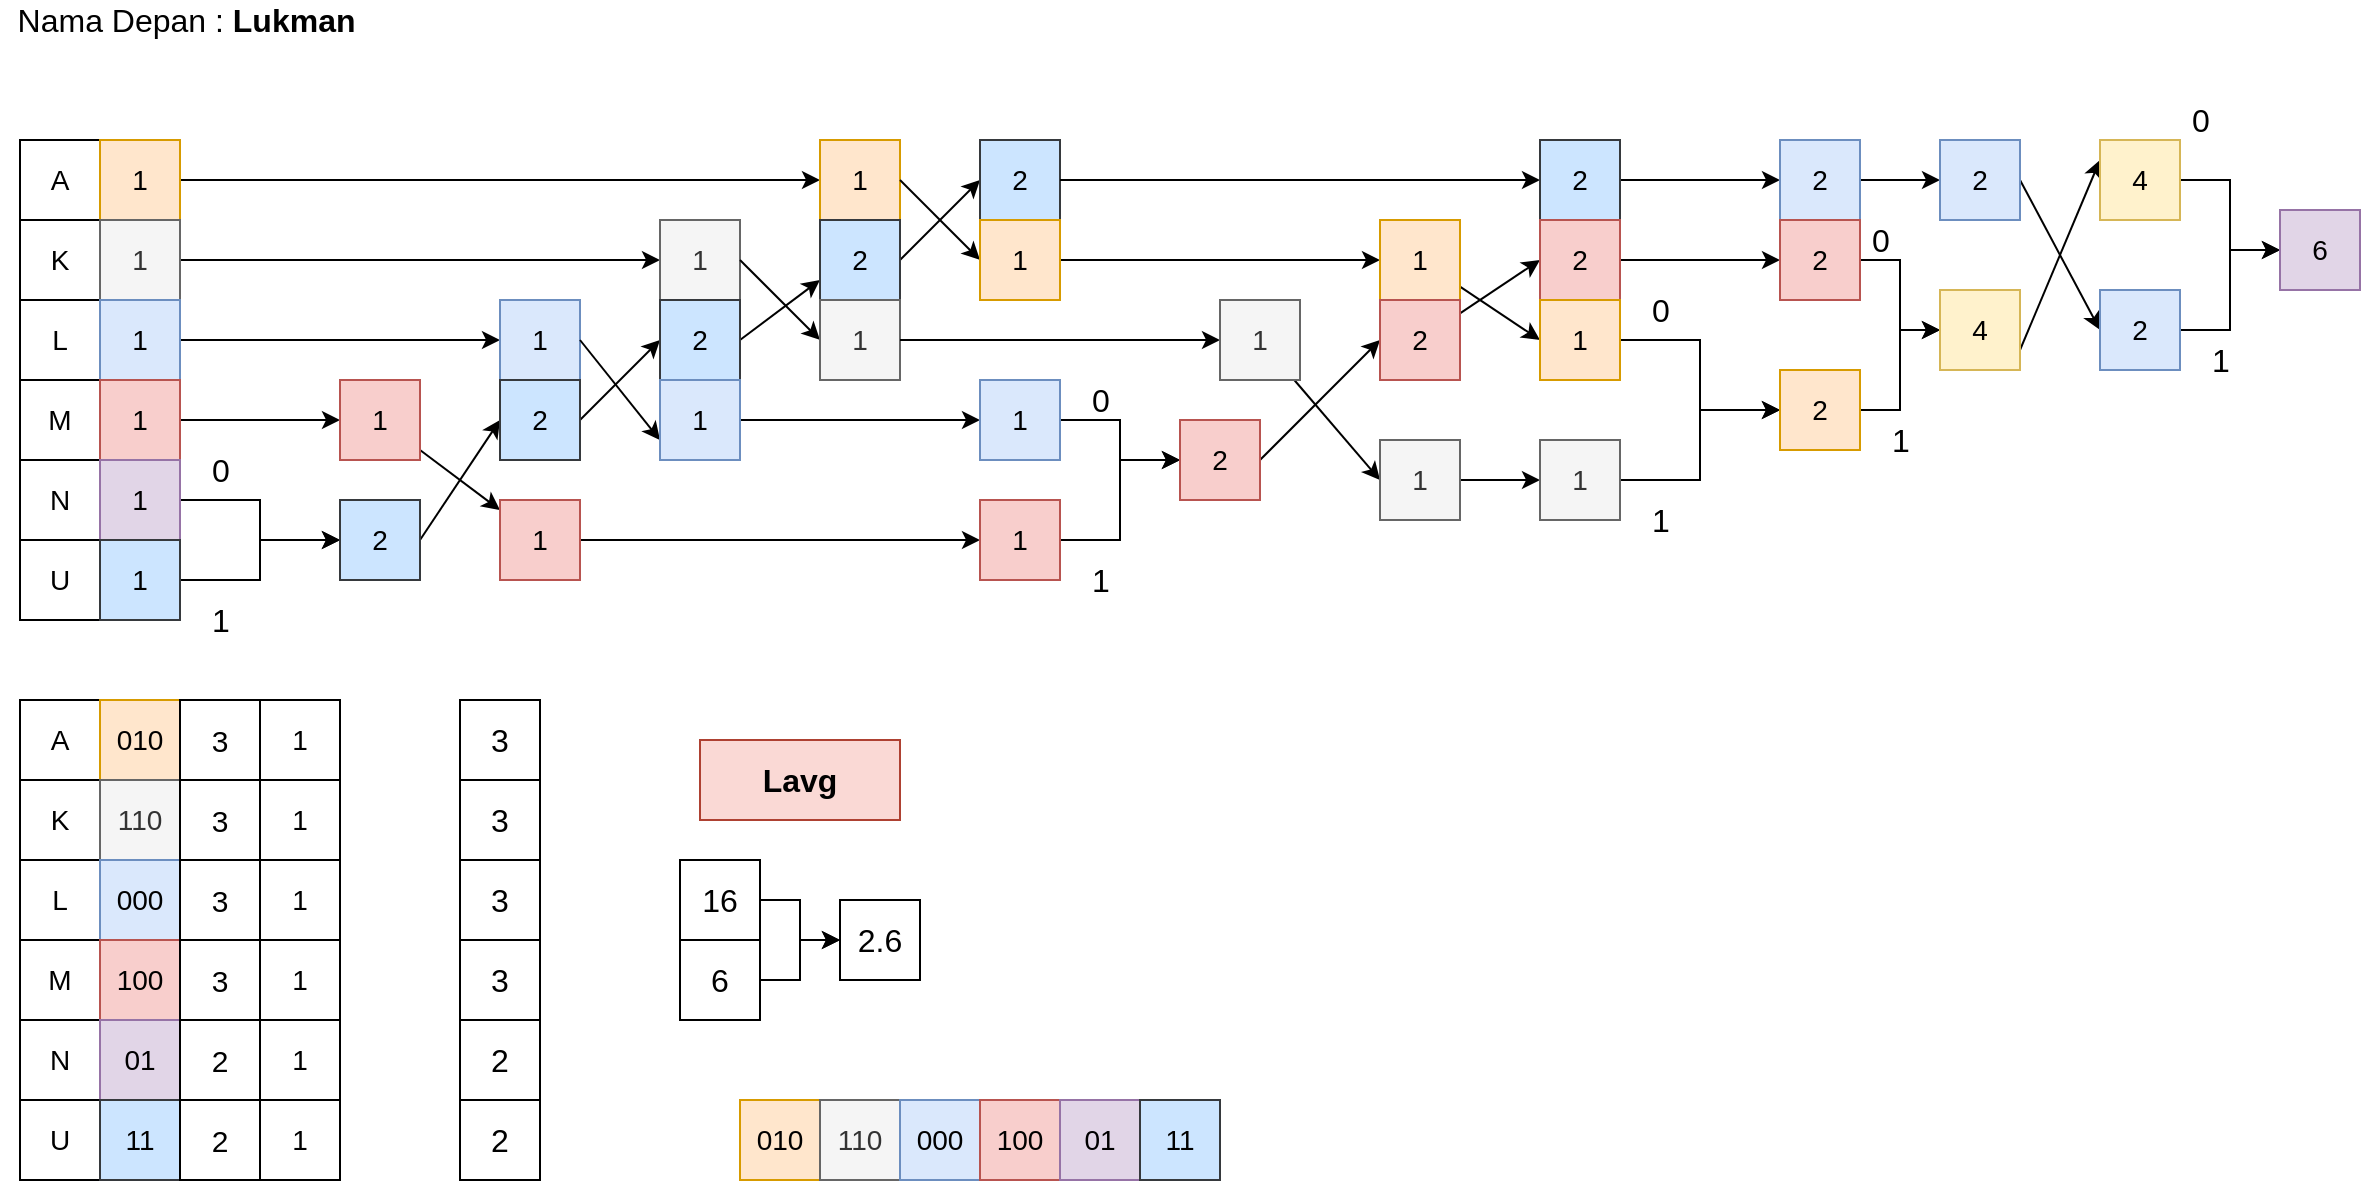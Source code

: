 <mxfile version="13.10.1" type="github" pages="3">
  <diagram id="KrDxTiIuxsKZPklJdBHb" name="Lukman">
    <mxGraphModel dx="1552" dy="811" grid="1" gridSize="10" guides="1" tooltips="1" connect="1" arrows="1" fold="1" page="1" pageScale="1" pageWidth="1920" pageHeight="1200" math="0" shadow="0">
      <root>
        <mxCell id="0" />
        <mxCell id="1" parent="0" />
        <mxCell id="imLu3sfdyxnJeD9b9Elo-1" value="A" style="rounded=0;whiteSpace=wrap;html=1;fontSize=14;" parent="1" vertex="1">
          <mxGeometry x="80" y="120" width="40" height="40" as="geometry" />
        </mxCell>
        <mxCell id="imLu3sfdyxnJeD9b9Elo-2" value="Nama Depan : &lt;b style=&quot;font-size: 16px;&quot;&gt;Lukman&amp;nbsp;&lt;/b&gt;" style="text;html=1;align=center;verticalAlign=middle;resizable=0;points=[];autosize=1;fontSize=16;" parent="1" vertex="1">
          <mxGeometry x="70" y="50" width="190" height="20" as="geometry" />
        </mxCell>
        <mxCell id="imLu3sfdyxnJeD9b9Elo-3" value="K" style="rounded=0;whiteSpace=wrap;html=1;fontSize=14;" parent="1" vertex="1">
          <mxGeometry x="80" y="160" width="40" height="40" as="geometry" />
        </mxCell>
        <mxCell id="imLu3sfdyxnJeD9b9Elo-4" value="L" style="rounded=0;whiteSpace=wrap;html=1;fontSize=14;" parent="1" vertex="1">
          <mxGeometry x="80" y="200" width="40" height="40" as="geometry" />
        </mxCell>
        <mxCell id="imLu3sfdyxnJeD9b9Elo-5" value="M" style="rounded=0;whiteSpace=wrap;html=1;fontSize=14;" parent="1" vertex="1">
          <mxGeometry x="80" y="240" width="40" height="40" as="geometry" />
        </mxCell>
        <mxCell id="imLu3sfdyxnJeD9b9Elo-6" value="N" style="rounded=0;whiteSpace=wrap;html=1;fontSize=14;" parent="1" vertex="1">
          <mxGeometry x="80" y="280" width="40" height="40" as="geometry" />
        </mxCell>
        <mxCell id="imLu3sfdyxnJeD9b9Elo-7" value="U" style="rounded=0;whiteSpace=wrap;html=1;fontSize=14;" parent="1" vertex="1">
          <mxGeometry x="80" y="320" width="40" height="40" as="geometry" />
        </mxCell>
        <mxCell id="imLu3sfdyxnJeD9b9Elo-49" value="" style="edgeStyle=none;rounded=0;orthogonalLoop=1;jettySize=auto;html=1;fontSize=14;entryX=0;entryY=0.5;entryDx=0;entryDy=0;" parent="1" source="imLu3sfdyxnJeD9b9Elo-8" target="imLu3sfdyxnJeD9b9Elo-14" edge="1">
          <mxGeometry relative="1" as="geometry">
            <mxPoint x="230" y="140" as="targetPoint" />
          </mxGeometry>
        </mxCell>
        <mxCell id="imLu3sfdyxnJeD9b9Elo-8" value="1" style="rounded=0;whiteSpace=wrap;html=1;fontSize=14;fillColor=#ffe6cc;strokeColor=#d79b00;" parent="1" vertex="1">
          <mxGeometry x="120" y="120" width="40" height="40" as="geometry" />
        </mxCell>
        <mxCell id="imLu3sfdyxnJeD9b9Elo-47" value="" style="edgeStyle=none;rounded=0;orthogonalLoop=1;jettySize=auto;html=1;fontSize=14;entryX=0;entryY=0.5;entryDx=0;entryDy=0;" parent="1" source="imLu3sfdyxnJeD9b9Elo-9" target="imLu3sfdyxnJeD9b9Elo-15" edge="1">
          <mxGeometry relative="1" as="geometry" />
        </mxCell>
        <mxCell id="imLu3sfdyxnJeD9b9Elo-9" value="1" style="rounded=0;whiteSpace=wrap;html=1;fontSize=14;fillColor=#f5f5f5;strokeColor=#666666;fontColor=#333333;" parent="1" vertex="1">
          <mxGeometry x="120" y="160" width="40" height="40" as="geometry" />
        </mxCell>
        <mxCell id="imLu3sfdyxnJeD9b9Elo-46" value="" style="edgeStyle=none;rounded=0;orthogonalLoop=1;jettySize=auto;html=1;fontSize=14;entryX=0;entryY=0.5;entryDx=0;entryDy=0;" parent="1" source="imLu3sfdyxnJeD9b9Elo-10" target="imLu3sfdyxnJeD9b9Elo-16" edge="1">
          <mxGeometry relative="1" as="geometry" />
        </mxCell>
        <mxCell id="imLu3sfdyxnJeD9b9Elo-10" value="1" style="rounded=0;whiteSpace=wrap;html=1;fontSize=14;fillColor=#dae8fc;strokeColor=#6c8ebf;" parent="1" vertex="1">
          <mxGeometry x="120" y="200" width="40" height="40" as="geometry" />
        </mxCell>
        <mxCell id="imLu3sfdyxnJeD9b9Elo-45" value="" style="edgeStyle=none;rounded=0;orthogonalLoop=1;jettySize=auto;html=1;fontSize=14;" parent="1" source="imLu3sfdyxnJeD9b9Elo-11" target="imLu3sfdyxnJeD9b9Elo-17" edge="1">
          <mxGeometry relative="1" as="geometry" />
        </mxCell>
        <mxCell id="imLu3sfdyxnJeD9b9Elo-11" value="1" style="rounded=0;whiteSpace=wrap;html=1;fontSize=14;fillColor=#f8cecc;strokeColor=#b85450;" parent="1" vertex="1">
          <mxGeometry x="120" y="240" width="40" height="40" as="geometry" />
        </mxCell>
        <mxCell id="imLu3sfdyxnJeD9b9Elo-19" value="" style="edgeStyle=orthogonalEdgeStyle;rounded=0;orthogonalLoop=1;jettySize=auto;html=1;fontSize=14;" parent="1" source="imLu3sfdyxnJeD9b9Elo-12" target="imLu3sfdyxnJeD9b9Elo-18" edge="1">
          <mxGeometry relative="1" as="geometry" />
        </mxCell>
        <mxCell id="imLu3sfdyxnJeD9b9Elo-12" value="1" style="rounded=0;whiteSpace=wrap;html=1;fontSize=14;fillColor=#e1d5e7;strokeColor=#9673a6;" parent="1" vertex="1">
          <mxGeometry x="120" y="280" width="40" height="40" as="geometry" />
        </mxCell>
        <mxCell id="imLu3sfdyxnJeD9b9Elo-20" value="" style="edgeStyle=orthogonalEdgeStyle;rounded=0;orthogonalLoop=1;jettySize=auto;html=1;fontSize=14;" parent="1" source="imLu3sfdyxnJeD9b9Elo-13" target="imLu3sfdyxnJeD9b9Elo-18" edge="1">
          <mxGeometry relative="1" as="geometry" />
        </mxCell>
        <mxCell id="imLu3sfdyxnJeD9b9Elo-13" value="1" style="rounded=0;whiteSpace=wrap;html=1;fontSize=14;fillColor=#cce5ff;strokeColor=#36393d;" parent="1" vertex="1">
          <mxGeometry x="120" y="320" width="40" height="40" as="geometry" />
        </mxCell>
        <mxCell id="imLu3sfdyxnJeD9b9Elo-14" value="1" style="rounded=0;whiteSpace=wrap;html=1;fontSize=14;fillColor=#ffe6cc;strokeColor=#d79b00;" parent="1" vertex="1">
          <mxGeometry x="480" y="120" width="40" height="40" as="geometry" />
        </mxCell>
        <mxCell id="imLu3sfdyxnJeD9b9Elo-15" value="1" style="rounded=0;whiteSpace=wrap;html=1;fontSize=14;fillColor=#f5f5f5;strokeColor=#666666;fontColor=#333333;" parent="1" vertex="1">
          <mxGeometry x="400" y="160" width="40" height="40" as="geometry" />
        </mxCell>
        <mxCell id="imLu3sfdyxnJeD9b9Elo-16" value="1" style="rounded=0;whiteSpace=wrap;html=1;fontSize=14;fillColor=#dae8fc;strokeColor=#6c8ebf;" parent="1" vertex="1">
          <mxGeometry x="320" y="200" width="40" height="40" as="geometry" />
        </mxCell>
        <mxCell id="imLu3sfdyxnJeD9b9Elo-42" value="" style="edgeStyle=none;rounded=0;orthogonalLoop=1;jettySize=auto;html=1;fontSize=14;" parent="1" source="imLu3sfdyxnJeD9b9Elo-17" target="imLu3sfdyxnJeD9b9Elo-37" edge="1">
          <mxGeometry relative="1" as="geometry" />
        </mxCell>
        <mxCell id="imLu3sfdyxnJeD9b9Elo-17" value="1" style="rounded=0;whiteSpace=wrap;html=1;fontSize=14;fillColor=#f8cecc;strokeColor=#b85450;" parent="1" vertex="1">
          <mxGeometry x="240" y="240" width="40" height="40" as="geometry" />
        </mxCell>
        <mxCell id="imLu3sfdyxnJeD9b9Elo-38" value="" style="edgeStyle=none;rounded=0;orthogonalLoop=1;jettySize=auto;html=1;fontSize=14;entryX=0;entryY=0.5;entryDx=0;entryDy=0;exitX=1;exitY=0.5;exitDx=0;exitDy=0;" parent="1" source="imLu3sfdyxnJeD9b9Elo-18" target="imLu3sfdyxnJeD9b9Elo-24" edge="1">
          <mxGeometry relative="1" as="geometry" />
        </mxCell>
        <mxCell id="imLu3sfdyxnJeD9b9Elo-18" value="2" style="rounded=0;whiteSpace=wrap;html=1;fontSize=14;fillColor=#cce5ff;strokeColor=#36393d;" parent="1" vertex="1">
          <mxGeometry x="240" y="300" width="40" height="40" as="geometry" />
        </mxCell>
        <mxCell id="imLu3sfdyxnJeD9b9Elo-39" value="" style="edgeStyle=none;rounded=0;orthogonalLoop=1;jettySize=auto;html=1;fontSize=14;entryX=0;entryY=0.5;entryDx=0;entryDy=0;exitX=1;exitY=0.5;exitDx=0;exitDy=0;" parent="1" source="imLu3sfdyxnJeD9b9Elo-24" target="imLu3sfdyxnJeD9b9Elo-27" edge="1">
          <mxGeometry relative="1" as="geometry" />
        </mxCell>
        <mxCell id="imLu3sfdyxnJeD9b9Elo-43" value="" style="edgeStyle=none;rounded=0;orthogonalLoop=1;jettySize=auto;html=1;fontSize=14;entryX=0;entryY=0.75;entryDx=0;entryDy=0;exitX=1;exitY=0.5;exitDx=0;exitDy=0;" parent="1" source="imLu3sfdyxnJeD9b9Elo-16" target="imLu3sfdyxnJeD9b9Elo-28" edge="1">
          <mxGeometry relative="1" as="geometry">
            <mxPoint x="370" y="220" as="sourcePoint" />
          </mxGeometry>
        </mxCell>
        <mxCell id="imLu3sfdyxnJeD9b9Elo-24" value="2" style="rounded=0;whiteSpace=wrap;html=1;fontSize=14;fillColor=#cce5ff;strokeColor=#36393d;" parent="1" vertex="1">
          <mxGeometry x="320" y="240" width="40" height="40" as="geometry" />
        </mxCell>
        <mxCell id="imLu3sfdyxnJeD9b9Elo-53" style="edgeStyle=none;rounded=0;orthogonalLoop=1;jettySize=auto;html=1;entryX=0;entryY=0.5;entryDx=0;entryDy=0;fontSize=14;exitX=1;exitY=0.5;exitDx=0;exitDy=0;" parent="1" source="imLu3sfdyxnJeD9b9Elo-15" target="imLu3sfdyxnJeD9b9Elo-31" edge="1">
          <mxGeometry relative="1" as="geometry">
            <mxPoint x="440" y="193.333" as="sourcePoint" />
          </mxGeometry>
        </mxCell>
        <mxCell id="imLu3sfdyxnJeD9b9Elo-40" value="" style="edgeStyle=none;rounded=0;orthogonalLoop=1;jettySize=auto;html=1;fontSize=14;entryX=0;entryY=0.75;entryDx=0;entryDy=0;exitX=1;exitY=0.5;exitDx=0;exitDy=0;" parent="1" source="imLu3sfdyxnJeD9b9Elo-27" target="imLu3sfdyxnJeD9b9Elo-30" edge="1">
          <mxGeometry relative="1" as="geometry" />
        </mxCell>
        <mxCell id="imLu3sfdyxnJeD9b9Elo-27" value="2" style="rounded=0;whiteSpace=wrap;html=1;fontSize=14;fillColor=#cce5ff;strokeColor=#36393d;" parent="1" vertex="1">
          <mxGeometry x="400" y="200" width="40" height="40" as="geometry" />
        </mxCell>
        <mxCell id="imLu3sfdyxnJeD9b9Elo-44" value="" style="edgeStyle=none;rounded=0;orthogonalLoop=1;jettySize=auto;html=1;fontSize=14;" parent="1" source="imLu3sfdyxnJeD9b9Elo-28" target="imLu3sfdyxnJeD9b9Elo-32" edge="1">
          <mxGeometry relative="1" as="geometry" />
        </mxCell>
        <mxCell id="imLu3sfdyxnJeD9b9Elo-28" value="1" style="rounded=0;whiteSpace=wrap;html=1;fontSize=14;fillColor=#dae8fc;strokeColor=#6c8ebf;" parent="1" vertex="1">
          <mxGeometry x="400" y="240" width="40" height="40" as="geometry" />
        </mxCell>
        <mxCell id="imLu3sfdyxnJeD9b9Elo-54" value="" style="edgeStyle=none;rounded=0;orthogonalLoop=1;jettySize=auto;html=1;fontSize=14;entryX=0;entryY=0.5;entryDx=0;entryDy=0;exitX=1;exitY=0.5;exitDx=0;exitDy=0;" parent="1" source="imLu3sfdyxnJeD9b9Elo-14" target="imLu3sfdyxnJeD9b9Elo-34" edge="1">
          <mxGeometry relative="1" as="geometry">
            <mxPoint x="520" y="153.333" as="sourcePoint" />
          </mxGeometry>
        </mxCell>
        <mxCell id="imLu3sfdyxnJeD9b9Elo-41" value="" style="edgeStyle=none;rounded=0;orthogonalLoop=1;jettySize=auto;html=1;fontSize=14;entryX=0;entryY=0.5;entryDx=0;entryDy=0;exitX=1;exitY=0.5;exitDx=0;exitDy=0;" parent="1" source="imLu3sfdyxnJeD9b9Elo-30" target="imLu3sfdyxnJeD9b9Elo-33" edge="1">
          <mxGeometry relative="1" as="geometry" />
        </mxCell>
        <mxCell id="imLu3sfdyxnJeD9b9Elo-30" value="2" style="rounded=0;whiteSpace=wrap;html=1;fontSize=14;fillColor=#cce5ff;strokeColor=#36393d;" parent="1" vertex="1">
          <mxGeometry x="480" y="160" width="40" height="40" as="geometry" />
        </mxCell>
        <mxCell id="imLu3sfdyxnJeD9b9Elo-31" value="1" style="rounded=0;whiteSpace=wrap;html=1;fontSize=14;fillColor=#f5f5f5;strokeColor=#666666;fontColor=#333333;" parent="1" vertex="1">
          <mxGeometry x="480" y="200" width="40" height="40" as="geometry" />
        </mxCell>
        <mxCell id="imLu3sfdyxnJeD9b9Elo-108" value="" style="edgeStyle=orthogonalEdgeStyle;rounded=0;orthogonalLoop=1;jettySize=auto;html=1;fontSize=14;" parent="1" source="imLu3sfdyxnJeD9b9Elo-32" target="imLu3sfdyxnJeD9b9Elo-57" edge="1">
          <mxGeometry relative="1" as="geometry" />
        </mxCell>
        <mxCell id="imLu3sfdyxnJeD9b9Elo-32" value="1" style="rounded=0;whiteSpace=wrap;html=1;fontSize=14;fillColor=#dae8fc;strokeColor=#6c8ebf;" parent="1" vertex="1">
          <mxGeometry x="560" y="240" width="40" height="40" as="geometry" />
        </mxCell>
        <mxCell id="imLu3sfdyxnJeD9b9Elo-33" value="2" style="rounded=0;whiteSpace=wrap;html=1;fontSize=14;fillColor=#cce5ff;strokeColor=#36393d;" parent="1" vertex="1">
          <mxGeometry x="560" y="120" width="40" height="40" as="geometry" />
        </mxCell>
        <mxCell id="imLu3sfdyxnJeD9b9Elo-112" value="" style="edgeStyle=none;rounded=0;orthogonalLoop=1;jettySize=auto;html=1;fontSize=14;entryX=0;entryY=0.5;entryDx=0;entryDy=0;" parent="1" source="imLu3sfdyxnJeD9b9Elo-34" target="imLu3sfdyxnJeD9b9Elo-64" edge="1">
          <mxGeometry relative="1" as="geometry" />
        </mxCell>
        <mxCell id="imLu3sfdyxnJeD9b9Elo-34" value="1" style="rounded=0;whiteSpace=wrap;html=1;fontSize=14;fillColor=#ffe6cc;strokeColor=#d79b00;" parent="1" vertex="1">
          <mxGeometry x="560" y="160" width="40" height="40" as="geometry" />
        </mxCell>
        <mxCell id="imLu3sfdyxnJeD9b9Elo-70" value="" style="edgeStyle=none;rounded=0;orthogonalLoop=1;jettySize=auto;html=1;fontSize=14;exitX=1;exitY=0.5;exitDx=0;exitDy=0;" parent="1" source="imLu3sfdyxnJeD9b9Elo-31" target="imLu3sfdyxnJeD9b9Elo-62" edge="1">
          <mxGeometry relative="1" as="geometry">
            <mxPoint x="600" y="220" as="sourcePoint" />
          </mxGeometry>
        </mxCell>
        <mxCell id="imLu3sfdyxnJeD9b9Elo-52" value="" style="edgeStyle=none;rounded=0;orthogonalLoop=1;jettySize=auto;html=1;fontSize=14;" parent="1" source="imLu3sfdyxnJeD9b9Elo-37" target="imLu3sfdyxnJeD9b9Elo-51" edge="1">
          <mxGeometry relative="1" as="geometry" />
        </mxCell>
        <mxCell id="imLu3sfdyxnJeD9b9Elo-37" value="1" style="rounded=0;whiteSpace=wrap;html=1;fontSize=14;fillColor=#f8cecc;strokeColor=#b85450;" parent="1" vertex="1">
          <mxGeometry x="320" y="300" width="40" height="40" as="geometry" />
        </mxCell>
        <mxCell id="imLu3sfdyxnJeD9b9Elo-59" value="" style="edgeStyle=orthogonalEdgeStyle;rounded=0;orthogonalLoop=1;jettySize=auto;html=1;fontSize=14;" parent="1" source="imLu3sfdyxnJeD9b9Elo-51" target="imLu3sfdyxnJeD9b9Elo-57" edge="1">
          <mxGeometry relative="1" as="geometry" />
        </mxCell>
        <mxCell id="imLu3sfdyxnJeD9b9Elo-51" value="1" style="rounded=0;whiteSpace=wrap;html=1;fontSize=14;fillColor=#f8cecc;strokeColor=#b85450;" parent="1" vertex="1">
          <mxGeometry x="560" y="300" width="40" height="40" as="geometry" />
        </mxCell>
        <mxCell id="imLu3sfdyxnJeD9b9Elo-72" value="" style="edgeStyle=none;rounded=0;orthogonalLoop=1;jettySize=auto;html=1;fontSize=14;entryX=0;entryY=0.5;entryDx=0;entryDy=0;" parent="1" target="imLu3sfdyxnJeD9b9Elo-65" edge="1">
          <mxGeometry relative="1" as="geometry">
            <mxPoint x="700" y="280" as="sourcePoint" />
          </mxGeometry>
        </mxCell>
        <mxCell id="imLu3sfdyxnJeD9b9Elo-57" value="2" style="rounded=0;whiteSpace=wrap;html=1;fontSize=14;fillColor=#f8cecc;strokeColor=#b85450;" parent="1" vertex="1">
          <mxGeometry x="660" y="260" width="40" height="40" as="geometry" />
        </mxCell>
        <mxCell id="imLu3sfdyxnJeD9b9Elo-76" value="" style="edgeStyle=none;rounded=0;orthogonalLoop=1;jettySize=auto;html=1;fontSize=14;entryX=0;entryY=0.5;entryDx=0;entryDy=0;exitX=1;exitY=0.5;exitDx=0;exitDy=0;" parent="1" source="imLu3sfdyxnJeD9b9Elo-33" target="imLu3sfdyxnJeD9b9Elo-63" edge="1">
          <mxGeometry relative="1" as="geometry">
            <mxPoint x="720" y="140" as="sourcePoint" />
          </mxGeometry>
        </mxCell>
        <mxCell id="imLu3sfdyxnJeD9b9Elo-73" value="" style="edgeStyle=none;rounded=0;orthogonalLoop=1;jettySize=auto;html=1;fontSize=14;entryX=0;entryY=0.5;entryDx=0;entryDy=0;" parent="1" source="imLu3sfdyxnJeD9b9Elo-62" target="imLu3sfdyxnJeD9b9Elo-71" edge="1">
          <mxGeometry relative="1" as="geometry" />
        </mxCell>
        <mxCell id="imLu3sfdyxnJeD9b9Elo-62" value="1" style="rounded=0;whiteSpace=wrap;html=1;fontSize=14;fillColor=#f5f5f5;strokeColor=#666666;fontColor=#333333;" parent="1" vertex="1">
          <mxGeometry x="680" y="200" width="40" height="40" as="geometry" />
        </mxCell>
        <mxCell id="imLu3sfdyxnJeD9b9Elo-109" value="" style="edgeStyle=none;rounded=0;orthogonalLoop=1;jettySize=auto;html=1;fontSize=14;" parent="1" source="imLu3sfdyxnJeD9b9Elo-63" edge="1">
          <mxGeometry relative="1" as="geometry">
            <mxPoint x="960" y="140" as="targetPoint" />
          </mxGeometry>
        </mxCell>
        <mxCell id="imLu3sfdyxnJeD9b9Elo-63" value="2" style="rounded=0;whiteSpace=wrap;html=1;fontSize=14;fillColor=#cce5ff;strokeColor=#36393d;" parent="1" vertex="1">
          <mxGeometry x="840" y="120" width="40" height="40" as="geometry" />
        </mxCell>
        <mxCell id="imLu3sfdyxnJeD9b9Elo-79" value="" style="edgeStyle=none;rounded=0;orthogonalLoop=1;jettySize=auto;html=1;fontSize=14;entryX=0;entryY=0.5;entryDx=0;entryDy=0;" parent="1" source="imLu3sfdyxnJeD9b9Elo-64" target="imLu3sfdyxnJeD9b9Elo-68" edge="1">
          <mxGeometry relative="1" as="geometry" />
        </mxCell>
        <mxCell id="imLu3sfdyxnJeD9b9Elo-64" value="1" style="rounded=0;whiteSpace=wrap;html=1;fontSize=14;fillColor=#ffe6cc;strokeColor=#d79b00;" parent="1" vertex="1">
          <mxGeometry x="760" y="160" width="40" height="40" as="geometry" />
        </mxCell>
        <mxCell id="imLu3sfdyxnJeD9b9Elo-78" value="" style="edgeStyle=none;rounded=0;orthogonalLoop=1;jettySize=auto;html=1;fontSize=14;entryX=0;entryY=0.5;entryDx=0;entryDy=0;" parent="1" source="imLu3sfdyxnJeD9b9Elo-65" target="imLu3sfdyxnJeD9b9Elo-67" edge="1">
          <mxGeometry relative="1" as="geometry" />
        </mxCell>
        <mxCell id="imLu3sfdyxnJeD9b9Elo-65" value="2" style="rounded=0;whiteSpace=wrap;html=1;fontSize=14;fillColor=#f8cecc;strokeColor=#b85450;" parent="1" vertex="1">
          <mxGeometry x="760" y="200" width="40" height="40" as="geometry" />
        </mxCell>
        <mxCell id="imLu3sfdyxnJeD9b9Elo-110" value="" style="edgeStyle=none;rounded=0;orthogonalLoop=1;jettySize=auto;html=1;fontSize=14;" parent="1" source="imLu3sfdyxnJeD9b9Elo-67" target="imLu3sfdyxnJeD9b9Elo-87" edge="1">
          <mxGeometry relative="1" as="geometry" />
        </mxCell>
        <mxCell id="imLu3sfdyxnJeD9b9Elo-67" value="2" style="rounded=0;whiteSpace=wrap;html=1;fontSize=14;fillColor=#f8cecc;strokeColor=#b85450;" parent="1" vertex="1">
          <mxGeometry x="840" y="160" width="40" height="40" as="geometry" />
        </mxCell>
        <mxCell id="imLu3sfdyxnJeD9b9Elo-83" value="" style="edgeStyle=orthogonalEdgeStyle;rounded=0;orthogonalLoop=1;jettySize=auto;html=1;fontSize=14;" parent="1" source="imLu3sfdyxnJeD9b9Elo-68" target="imLu3sfdyxnJeD9b9Elo-82" edge="1">
          <mxGeometry relative="1" as="geometry" />
        </mxCell>
        <mxCell id="imLu3sfdyxnJeD9b9Elo-68" value="1" style="rounded=0;whiteSpace=wrap;html=1;fontSize=14;fillColor=#ffe6cc;strokeColor=#d79b00;" parent="1" vertex="1">
          <mxGeometry x="840" y="200" width="40" height="40" as="geometry" />
        </mxCell>
        <mxCell id="imLu3sfdyxnJeD9b9Elo-81" value="" style="edgeStyle=none;rounded=0;orthogonalLoop=1;jettySize=auto;html=1;fontSize=14;" parent="1" source="imLu3sfdyxnJeD9b9Elo-71" target="imLu3sfdyxnJeD9b9Elo-80" edge="1">
          <mxGeometry relative="1" as="geometry" />
        </mxCell>
        <mxCell id="imLu3sfdyxnJeD9b9Elo-71" value="1" style="rounded=0;whiteSpace=wrap;html=1;fontSize=14;fillColor=#f5f5f5;strokeColor=#666666;fontColor=#333333;" parent="1" vertex="1">
          <mxGeometry x="760" y="270" width="40" height="40" as="geometry" />
        </mxCell>
        <mxCell id="imLu3sfdyxnJeD9b9Elo-85" value="" style="edgeStyle=orthogonalEdgeStyle;rounded=0;orthogonalLoop=1;jettySize=auto;html=1;fontSize=14;" parent="1" source="imLu3sfdyxnJeD9b9Elo-80" target="imLu3sfdyxnJeD9b9Elo-82" edge="1">
          <mxGeometry relative="1" as="geometry" />
        </mxCell>
        <mxCell id="imLu3sfdyxnJeD9b9Elo-80" value="1" style="rounded=0;whiteSpace=wrap;html=1;fontSize=14;fillColor=#f5f5f5;strokeColor=#666666;fontColor=#333333;" parent="1" vertex="1">
          <mxGeometry x="840" y="270" width="40" height="40" as="geometry" />
        </mxCell>
        <mxCell id="imLu3sfdyxnJeD9b9Elo-90" value="" style="edgeStyle=orthogonalEdgeStyle;rounded=0;orthogonalLoop=1;jettySize=auto;html=1;fontSize=14;" parent="1" source="imLu3sfdyxnJeD9b9Elo-82" target="imLu3sfdyxnJeD9b9Elo-88" edge="1">
          <mxGeometry relative="1" as="geometry" />
        </mxCell>
        <mxCell id="imLu3sfdyxnJeD9b9Elo-82" value="2" style="rounded=0;whiteSpace=wrap;html=1;fontSize=14;fillColor=#ffe6cc;strokeColor=#d79b00;" parent="1" vertex="1">
          <mxGeometry x="960" y="235" width="40" height="40" as="geometry" />
        </mxCell>
        <mxCell id="imLu3sfdyxnJeD9b9Elo-111" value="" style="edgeStyle=none;rounded=0;orthogonalLoop=1;jettySize=auto;html=1;fontSize=14;" parent="1" source="imLu3sfdyxnJeD9b9Elo-86" target="imLu3sfdyxnJeD9b9Elo-91" edge="1">
          <mxGeometry relative="1" as="geometry" />
        </mxCell>
        <mxCell id="imLu3sfdyxnJeD9b9Elo-86" value="2" style="rounded=0;whiteSpace=wrap;html=1;fontSize=14;fillColor=#dae8fc;strokeColor=#6c8ebf;" parent="1" vertex="1">
          <mxGeometry x="960" y="120" width="40" height="40" as="geometry" />
        </mxCell>
        <mxCell id="imLu3sfdyxnJeD9b9Elo-89" value="" style="edgeStyle=orthogonalEdgeStyle;rounded=0;orthogonalLoop=1;jettySize=auto;html=1;fontSize=14;" parent="1" source="imLu3sfdyxnJeD9b9Elo-87" target="imLu3sfdyxnJeD9b9Elo-88" edge="1">
          <mxGeometry relative="1" as="geometry" />
        </mxCell>
        <mxCell id="imLu3sfdyxnJeD9b9Elo-87" value="2" style="rounded=0;whiteSpace=wrap;html=1;fontSize=14;fillColor=#f8cecc;strokeColor=#b85450;" parent="1" vertex="1">
          <mxGeometry x="960" y="160" width="40" height="40" as="geometry" />
        </mxCell>
        <mxCell id="imLu3sfdyxnJeD9b9Elo-97" value="" style="edgeStyle=none;rounded=0;orthogonalLoop=1;jettySize=auto;html=1;fontSize=14;entryX=0;entryY=0.25;entryDx=0;entryDy=0;exitX=1;exitY=0.75;exitDx=0;exitDy=0;" parent="1" source="imLu3sfdyxnJeD9b9Elo-88" target="imLu3sfdyxnJeD9b9Elo-92" edge="1">
          <mxGeometry relative="1" as="geometry" />
        </mxCell>
        <mxCell id="imLu3sfdyxnJeD9b9Elo-88" value="4" style="rounded=0;whiteSpace=wrap;html=1;fontSize=14;fillColor=#fff2cc;strokeColor=#d6b656;" parent="1" vertex="1">
          <mxGeometry x="1040" y="195" width="40" height="40" as="geometry" />
        </mxCell>
        <mxCell id="imLu3sfdyxnJeD9b9Elo-95" value="" style="edgeStyle=none;rounded=0;orthogonalLoop=1;jettySize=auto;html=1;fontSize=14;entryX=0;entryY=0.5;entryDx=0;entryDy=0;exitX=1;exitY=0.5;exitDx=0;exitDy=0;" parent="1" source="imLu3sfdyxnJeD9b9Elo-91" target="imLu3sfdyxnJeD9b9Elo-93" edge="1">
          <mxGeometry relative="1" as="geometry">
            <mxPoint x="1090" y="140" as="sourcePoint" />
          </mxGeometry>
        </mxCell>
        <mxCell id="imLu3sfdyxnJeD9b9Elo-91" value="2" style="rounded=0;whiteSpace=wrap;html=1;fontSize=14;fillColor=#dae8fc;strokeColor=#6c8ebf;" parent="1" vertex="1">
          <mxGeometry x="1040" y="120" width="40" height="40" as="geometry" />
        </mxCell>
        <mxCell id="imLu3sfdyxnJeD9b9Elo-103" value="" style="edgeStyle=orthogonalEdgeStyle;rounded=0;orthogonalLoop=1;jettySize=auto;html=1;fontSize=14;" parent="1" source="imLu3sfdyxnJeD9b9Elo-92" target="imLu3sfdyxnJeD9b9Elo-98" edge="1">
          <mxGeometry relative="1" as="geometry" />
        </mxCell>
        <mxCell id="imLu3sfdyxnJeD9b9Elo-92" value="4" style="rounded=0;whiteSpace=wrap;html=1;fontSize=14;fillColor=#fff2cc;strokeColor=#d6b656;" parent="1" vertex="1">
          <mxGeometry x="1120" y="120" width="40" height="40" as="geometry" />
        </mxCell>
        <mxCell id="imLu3sfdyxnJeD9b9Elo-104" value="" style="edgeStyle=orthogonalEdgeStyle;rounded=0;orthogonalLoop=1;jettySize=auto;html=1;fontSize=14;" parent="1" source="imLu3sfdyxnJeD9b9Elo-93" target="imLu3sfdyxnJeD9b9Elo-98" edge="1">
          <mxGeometry relative="1" as="geometry" />
        </mxCell>
        <mxCell id="imLu3sfdyxnJeD9b9Elo-93" value="2" style="rounded=0;whiteSpace=wrap;html=1;fontSize=14;fillColor=#dae8fc;strokeColor=#6c8ebf;" parent="1" vertex="1">
          <mxGeometry x="1120" y="195" width="40" height="40" as="geometry" />
        </mxCell>
        <mxCell id="imLu3sfdyxnJeD9b9Elo-96" style="edgeStyle=none;rounded=0;orthogonalLoop=1;jettySize=auto;html=1;entryX=1;entryY=0.5;entryDx=0;entryDy=0;fontSize=14;" parent="1" source="imLu3sfdyxnJeD9b9Elo-91" target="imLu3sfdyxnJeD9b9Elo-91" edge="1">
          <mxGeometry relative="1" as="geometry" />
        </mxCell>
        <mxCell id="imLu3sfdyxnJeD9b9Elo-98" value="6" style="rounded=0;whiteSpace=wrap;html=1;fontSize=14;fillColor=#e1d5e7;strokeColor=#9673a6;" parent="1" vertex="1">
          <mxGeometry x="1210" y="155" width="40" height="40" as="geometry" />
        </mxCell>
        <mxCell id="imLu3sfdyxnJeD9b9Elo-113" value="A" style="rounded=0;whiteSpace=wrap;html=1;fontSize=14;" parent="1" vertex="1">
          <mxGeometry x="80" y="400" width="40" height="40" as="geometry" />
        </mxCell>
        <mxCell id="imLu3sfdyxnJeD9b9Elo-114" value="K" style="rounded=0;whiteSpace=wrap;html=1;fontSize=14;" parent="1" vertex="1">
          <mxGeometry x="80" y="440" width="40" height="40" as="geometry" />
        </mxCell>
        <mxCell id="imLu3sfdyxnJeD9b9Elo-115" value="L" style="rounded=0;whiteSpace=wrap;html=1;fontSize=14;" parent="1" vertex="1">
          <mxGeometry x="80" y="480" width="40" height="40" as="geometry" />
        </mxCell>
        <mxCell id="imLu3sfdyxnJeD9b9Elo-116" value="M" style="rounded=0;whiteSpace=wrap;html=1;fontSize=14;" parent="1" vertex="1">
          <mxGeometry x="80" y="520" width="40" height="40" as="geometry" />
        </mxCell>
        <mxCell id="imLu3sfdyxnJeD9b9Elo-117" value="N" style="rounded=0;whiteSpace=wrap;html=1;fontSize=14;" parent="1" vertex="1">
          <mxGeometry x="80" y="560" width="40" height="40" as="geometry" />
        </mxCell>
        <mxCell id="imLu3sfdyxnJeD9b9Elo-118" value="U" style="rounded=0;whiteSpace=wrap;html=1;fontSize=14;" parent="1" vertex="1">
          <mxGeometry x="80" y="600" width="40" height="40" as="geometry" />
        </mxCell>
        <mxCell id="imLu3sfdyxnJeD9b9Elo-119" value="010" style="rounded=0;whiteSpace=wrap;html=1;fontSize=14;fillColor=#ffe6cc;strokeColor=#d79b00;" parent="1" vertex="1">
          <mxGeometry x="120" y="400" width="40" height="40" as="geometry" />
        </mxCell>
        <mxCell id="imLu3sfdyxnJeD9b9Elo-120" value="110" style="rounded=0;whiteSpace=wrap;html=1;fontSize=14;fillColor=#f5f5f5;strokeColor=#666666;fontColor=#333333;" parent="1" vertex="1">
          <mxGeometry x="120" y="440" width="40" height="40" as="geometry" />
        </mxCell>
        <mxCell id="imLu3sfdyxnJeD9b9Elo-121" value="000" style="rounded=0;whiteSpace=wrap;html=1;fontSize=14;fillColor=#dae8fc;strokeColor=#6c8ebf;" parent="1" vertex="1">
          <mxGeometry x="120" y="480" width="40" height="40" as="geometry" />
        </mxCell>
        <mxCell id="imLu3sfdyxnJeD9b9Elo-122" value="100" style="rounded=0;whiteSpace=wrap;html=1;fontSize=14;fillColor=#f8cecc;strokeColor=#b85450;" parent="1" vertex="1">
          <mxGeometry x="120" y="520" width="40" height="40" as="geometry" />
        </mxCell>
        <mxCell id="imLu3sfdyxnJeD9b9Elo-123" value="01" style="rounded=0;whiteSpace=wrap;html=1;fontSize=14;fillColor=#e1d5e7;strokeColor=#9673a6;" parent="1" vertex="1">
          <mxGeometry x="120" y="560" width="40" height="40" as="geometry" />
        </mxCell>
        <mxCell id="imLu3sfdyxnJeD9b9Elo-124" value="11" style="rounded=0;whiteSpace=wrap;html=1;fontSize=14;fillColor=#cce5ff;strokeColor=#36393d;" parent="1" vertex="1">
          <mxGeometry x="120" y="600" width="40" height="40" as="geometry" />
        </mxCell>
        <mxCell id="imLu3sfdyxnJeD9b9Elo-125" value="3" style="rounded=0;whiteSpace=wrap;html=1;fontSize=15;" parent="1" vertex="1">
          <mxGeometry x="160" y="400" width="40" height="40" as="geometry" />
        </mxCell>
        <mxCell id="imLu3sfdyxnJeD9b9Elo-126" value="3" style="rounded=0;whiteSpace=wrap;html=1;fontSize=15;" parent="1" vertex="1">
          <mxGeometry x="160" y="440" width="40" height="40" as="geometry" />
        </mxCell>
        <mxCell id="imLu3sfdyxnJeD9b9Elo-127" value="3" style="rounded=0;whiteSpace=wrap;html=1;fontSize=15;" parent="1" vertex="1">
          <mxGeometry x="160" y="480" width="40" height="40" as="geometry" />
        </mxCell>
        <mxCell id="imLu3sfdyxnJeD9b9Elo-128" value="3" style="rounded=0;whiteSpace=wrap;html=1;fontSize=15;" parent="1" vertex="1">
          <mxGeometry x="160" y="520" width="40" height="40" as="geometry" />
        </mxCell>
        <mxCell id="imLu3sfdyxnJeD9b9Elo-129" value="2" style="rounded=0;whiteSpace=wrap;html=1;fontSize=15;" parent="1" vertex="1">
          <mxGeometry x="160" y="560" width="40" height="40" as="geometry" />
        </mxCell>
        <mxCell id="imLu3sfdyxnJeD9b9Elo-130" value="2" style="rounded=0;whiteSpace=wrap;html=1;fontSize=15;" parent="1" vertex="1">
          <mxGeometry x="160" y="600" width="40" height="40" as="geometry" />
        </mxCell>
        <mxCell id="imLu3sfdyxnJeD9b9Elo-131" value="1" style="text;html=1;align=center;verticalAlign=middle;resizable=0;points=[];autosize=1;fontSize=16;" parent="1" vertex="1">
          <mxGeometry x="170" y="350" width="20" height="20" as="geometry" />
        </mxCell>
        <mxCell id="imLu3sfdyxnJeD9b9Elo-132" value="0" style="text;html=1;align=center;verticalAlign=middle;resizable=0;points=[];autosize=1;fontSize=16;" parent="1" vertex="1">
          <mxGeometry x="170" y="275" width="20" height="20" as="geometry" />
        </mxCell>
        <mxCell id="imLu3sfdyxnJeD9b9Elo-133" value="1" style="text;html=1;align=center;verticalAlign=middle;resizable=0;points=[];autosize=1;fontSize=16;" parent="1" vertex="1">
          <mxGeometry x="610" y="330" width="20" height="20" as="geometry" />
        </mxCell>
        <mxCell id="imLu3sfdyxnJeD9b9Elo-134" value="1" style="text;html=1;align=center;verticalAlign=middle;resizable=0;points=[];autosize=1;fontSize=16;" parent="1" vertex="1">
          <mxGeometry x="890" y="300" width="20" height="20" as="geometry" />
        </mxCell>
        <mxCell id="imLu3sfdyxnJeD9b9Elo-135" value="1" style="text;html=1;align=center;verticalAlign=middle;resizable=0;points=[];autosize=1;fontSize=16;" parent="1" vertex="1">
          <mxGeometry x="1010" y="260" width="20" height="20" as="geometry" />
        </mxCell>
        <mxCell id="imLu3sfdyxnJeD9b9Elo-136" value="1" style="text;html=1;align=center;verticalAlign=middle;resizable=0;points=[];autosize=1;fontSize=16;" parent="1" vertex="1">
          <mxGeometry x="1170" y="220" width="20" height="20" as="geometry" />
        </mxCell>
        <mxCell id="imLu3sfdyxnJeD9b9Elo-137" value="0" style="text;html=1;align=center;verticalAlign=middle;resizable=0;points=[];autosize=1;fontSize=16;" parent="1" vertex="1">
          <mxGeometry x="610" y="240" width="20" height="20" as="geometry" />
        </mxCell>
        <mxCell id="imLu3sfdyxnJeD9b9Elo-138" value="0" style="text;html=1;align=center;verticalAlign=middle;resizable=0;points=[];autosize=1;fontSize=16;" parent="1" vertex="1">
          <mxGeometry x="890" y="195" width="20" height="20" as="geometry" />
        </mxCell>
        <mxCell id="imLu3sfdyxnJeD9b9Elo-139" value="0" style="text;html=1;align=center;verticalAlign=middle;resizable=0;points=[];autosize=1;fontSize=16;" parent="1" vertex="1">
          <mxGeometry x="1000" y="160" width="20" height="20" as="geometry" />
        </mxCell>
        <mxCell id="imLu3sfdyxnJeD9b9Elo-140" value="0" style="text;html=1;align=center;verticalAlign=middle;resizable=0;points=[];autosize=1;fontSize=16;" parent="1" vertex="1">
          <mxGeometry x="1160" y="100" width="20" height="20" as="geometry" />
        </mxCell>
        <mxCell id="imLu3sfdyxnJeD9b9Elo-141" value="1" style="rounded=0;whiteSpace=wrap;html=1;fontSize=14;" parent="1" vertex="1">
          <mxGeometry x="200" y="400" width="40" height="40" as="geometry" />
        </mxCell>
        <mxCell id="imLu3sfdyxnJeD9b9Elo-142" value="1" style="rounded=0;whiteSpace=wrap;html=1;fontSize=14;" parent="1" vertex="1">
          <mxGeometry x="200" y="440" width="40" height="40" as="geometry" />
        </mxCell>
        <mxCell id="imLu3sfdyxnJeD9b9Elo-143" value="1" style="rounded=0;whiteSpace=wrap;html=1;fontSize=14;" parent="1" vertex="1">
          <mxGeometry x="200" y="480" width="40" height="40" as="geometry" />
        </mxCell>
        <mxCell id="imLu3sfdyxnJeD9b9Elo-144" value="1" style="rounded=0;whiteSpace=wrap;html=1;fontSize=14;" parent="1" vertex="1">
          <mxGeometry x="200" y="520" width="40" height="40" as="geometry" />
        </mxCell>
        <mxCell id="imLu3sfdyxnJeD9b9Elo-145" value="1" style="rounded=0;whiteSpace=wrap;html=1;fontSize=14;" parent="1" vertex="1">
          <mxGeometry x="200" y="560" width="40" height="40" as="geometry" />
        </mxCell>
        <mxCell id="imLu3sfdyxnJeD9b9Elo-146" value="1" style="rounded=0;whiteSpace=wrap;html=1;fontSize=14;" parent="1" vertex="1">
          <mxGeometry x="200" y="600" width="40" height="40" as="geometry" />
        </mxCell>
        <mxCell id="imLu3sfdyxnJeD9b9Elo-147" value="3" style="rounded=0;whiteSpace=wrap;html=1;fontSize=16;" parent="1" vertex="1">
          <mxGeometry x="300" y="400" width="40" height="40" as="geometry" />
        </mxCell>
        <mxCell id="imLu3sfdyxnJeD9b9Elo-148" value="3" style="rounded=0;whiteSpace=wrap;html=1;fontSize=16;" parent="1" vertex="1">
          <mxGeometry x="300" y="440" width="40" height="40" as="geometry" />
        </mxCell>
        <mxCell id="imLu3sfdyxnJeD9b9Elo-149" value="3" style="rounded=0;whiteSpace=wrap;html=1;fontSize=16;" parent="1" vertex="1">
          <mxGeometry x="300" y="480" width="40" height="40" as="geometry" />
        </mxCell>
        <mxCell id="imLu3sfdyxnJeD9b9Elo-150" value="3" style="rounded=0;whiteSpace=wrap;html=1;fontSize=16;" parent="1" vertex="1">
          <mxGeometry x="300" y="520" width="40" height="40" as="geometry" />
        </mxCell>
        <mxCell id="imLu3sfdyxnJeD9b9Elo-151" value="2" style="rounded=0;whiteSpace=wrap;html=1;fontSize=16;" parent="1" vertex="1">
          <mxGeometry x="300" y="560" width="40" height="40" as="geometry" />
        </mxCell>
        <mxCell id="imLu3sfdyxnJeD9b9Elo-152" value="2" style="rounded=0;whiteSpace=wrap;html=1;fontSize=16;" parent="1" vertex="1">
          <mxGeometry x="300" y="600" width="40" height="40" as="geometry" />
        </mxCell>
        <mxCell id="imLu3sfdyxnJeD9b9Elo-156" value="" style="edgeStyle=orthogonalEdgeStyle;rounded=0;orthogonalLoop=1;jettySize=auto;html=1;fontSize=16;" parent="1" source="imLu3sfdyxnJeD9b9Elo-153" target="imLu3sfdyxnJeD9b9Elo-155" edge="1">
          <mxGeometry relative="1" as="geometry" />
        </mxCell>
        <mxCell id="imLu3sfdyxnJeD9b9Elo-153" value="16" style="rounded=0;whiteSpace=wrap;html=1;fontSize=16;" parent="1" vertex="1">
          <mxGeometry x="410" y="480" width="40" height="40" as="geometry" />
        </mxCell>
        <mxCell id="imLu3sfdyxnJeD9b9Elo-157" value="" style="edgeStyle=orthogonalEdgeStyle;rounded=0;orthogonalLoop=1;jettySize=auto;html=1;fontSize=16;" parent="1" source="imLu3sfdyxnJeD9b9Elo-154" target="imLu3sfdyxnJeD9b9Elo-155" edge="1">
          <mxGeometry relative="1" as="geometry" />
        </mxCell>
        <mxCell id="imLu3sfdyxnJeD9b9Elo-154" value="6" style="rounded=0;whiteSpace=wrap;html=1;fontSize=16;" parent="1" vertex="1">
          <mxGeometry x="410" y="520" width="40" height="40" as="geometry" />
        </mxCell>
        <mxCell id="imLu3sfdyxnJeD9b9Elo-155" value="2.6" style="rounded=0;whiteSpace=wrap;html=1;fontSize=16;" parent="1" vertex="1">
          <mxGeometry x="490" y="500" width="40" height="40" as="geometry" />
        </mxCell>
        <mxCell id="imLu3sfdyxnJeD9b9Elo-158" value="Lavg" style="rounded=0;whiteSpace=wrap;html=1;fontSize=16;fillColor=#fad9d5;strokeColor=#ae4132;fontStyle=1" parent="1" vertex="1">
          <mxGeometry x="420" y="420" width="100" height="40" as="geometry" />
        </mxCell>
        <mxCell id="imLu3sfdyxnJeD9b9Elo-159" value="010" style="rounded=0;whiteSpace=wrap;html=1;fontSize=14;fillColor=#ffe6cc;strokeColor=#d79b00;" parent="1" vertex="1">
          <mxGeometry x="440" y="600" width="40" height="40" as="geometry" />
        </mxCell>
        <mxCell id="imLu3sfdyxnJeD9b9Elo-160" value="110" style="rounded=0;whiteSpace=wrap;html=1;fontSize=14;fillColor=#f5f5f5;strokeColor=#666666;fontColor=#333333;" parent="1" vertex="1">
          <mxGeometry x="480" y="600" width="40" height="40" as="geometry" />
        </mxCell>
        <mxCell id="imLu3sfdyxnJeD9b9Elo-161" value="000" style="rounded=0;whiteSpace=wrap;html=1;fontSize=14;fillColor=#dae8fc;strokeColor=#6c8ebf;" parent="1" vertex="1">
          <mxGeometry x="520" y="600" width="40" height="40" as="geometry" />
        </mxCell>
        <mxCell id="imLu3sfdyxnJeD9b9Elo-162" value="100" style="rounded=0;whiteSpace=wrap;html=1;fontSize=14;fillColor=#f8cecc;strokeColor=#b85450;" parent="1" vertex="1">
          <mxGeometry x="560" y="600" width="40" height="40" as="geometry" />
        </mxCell>
        <mxCell id="imLu3sfdyxnJeD9b9Elo-163" value="01" style="rounded=0;whiteSpace=wrap;html=1;fontSize=14;fillColor=#e1d5e7;strokeColor=#9673a6;" parent="1" vertex="1">
          <mxGeometry x="600" y="600" width="40" height="40" as="geometry" />
        </mxCell>
        <mxCell id="imLu3sfdyxnJeD9b9Elo-164" value="11" style="rounded=0;whiteSpace=wrap;html=1;fontSize=14;fillColor=#cce5ff;strokeColor=#36393d;" parent="1" vertex="1">
          <mxGeometry x="640" y="600" width="40" height="40" as="geometry" />
        </mxCell>
      </root>
    </mxGraphModel>
  </diagram>
  <diagram id="QXzUBfkGfipJoK5j0moZ" name="Prasetyo">
    <mxGraphModel dx="1552" dy="811" grid="1" gridSize="10" guides="1" tooltips="1" connect="1" arrows="1" fold="1" page="1" pageScale="1" pageWidth="1920" pageHeight="1200" math="0" shadow="0">
      <root>
        <mxCell id="AEffygmhGOhFYudsBpQd-0" />
        <mxCell id="AEffygmhGOhFYudsBpQd-1" parent="AEffygmhGOhFYudsBpQd-0" />
        <mxCell id="uReHpGeXP-fDrQYZugOS-0" value="Nama Tengah : &lt;b&gt;Prasetyo&lt;/b&gt;" style="text;html=1;align=center;verticalAlign=middle;resizable=0;points=[];autosize=1;fontSize=16;" parent="AEffygmhGOhFYudsBpQd-1" vertex="1">
          <mxGeometry x="45" y="40" width="200" height="20" as="geometry" />
        </mxCell>
        <mxCell id="Zz4DNnrqxbGifqeiVKOE-0" value="A" style="rounded=0;whiteSpace=wrap;html=1;fontSize=16;" parent="AEffygmhGOhFYudsBpQd-1" vertex="1">
          <mxGeometry x="40" y="80" width="40" height="40" as="geometry" />
        </mxCell>
        <mxCell id="Zz4DNnrqxbGifqeiVKOE-1" value="E" style="rounded=0;whiteSpace=wrap;html=1;fontSize=16;" parent="AEffygmhGOhFYudsBpQd-1" vertex="1">
          <mxGeometry x="40" y="120" width="40" height="40" as="geometry" />
        </mxCell>
        <mxCell id="ZDIB-z0tipDthAqPk5wc-0" value="O" style="rounded=0;whiteSpace=wrap;html=1;fontSize=16;" parent="AEffygmhGOhFYudsBpQd-1" vertex="1">
          <mxGeometry x="40" y="160" width="40" height="40" as="geometry" />
        </mxCell>
        <mxCell id="ZDIB-z0tipDthAqPk5wc-1" value="P" style="rounded=0;whiteSpace=wrap;html=1;fontSize=16;" parent="AEffygmhGOhFYudsBpQd-1" vertex="1">
          <mxGeometry x="40" y="200" width="40" height="40" as="geometry" />
        </mxCell>
        <mxCell id="ZDIB-z0tipDthAqPk5wc-2" value="R" style="rounded=0;whiteSpace=wrap;html=1;fontSize=16;" parent="AEffygmhGOhFYudsBpQd-1" vertex="1">
          <mxGeometry x="40" y="240" width="40" height="40" as="geometry" />
        </mxCell>
        <mxCell id="ZDIB-z0tipDthAqPk5wc-3" value="S" style="rounded=0;whiteSpace=wrap;html=1;fontSize=16;" parent="AEffygmhGOhFYudsBpQd-1" vertex="1">
          <mxGeometry x="40" y="280" width="40" height="40" as="geometry" />
        </mxCell>
        <mxCell id="ZDIB-z0tipDthAqPk5wc-4" value="T" style="rounded=0;whiteSpace=wrap;html=1;fontSize=16;" parent="AEffygmhGOhFYudsBpQd-1" vertex="1">
          <mxGeometry x="40" y="320" width="40" height="40" as="geometry" />
        </mxCell>
        <mxCell id="ZDIB-z0tipDthAqPk5wc-5" value="Y" style="rounded=0;whiteSpace=wrap;html=1;fontSize=16;" parent="AEffygmhGOhFYudsBpQd-1" vertex="1">
          <mxGeometry x="40" y="360" width="40" height="40" as="geometry" />
        </mxCell>
        <mxCell id="ZDIB-z0tipDthAqPk5wc-113" value="" style="rounded=0;orthogonalLoop=1;jettySize=auto;html=1;entryX=0;entryY=0.5;entryDx=0;entryDy=0;" parent="AEffygmhGOhFYudsBpQd-1" source="ZDIB-z0tipDthAqPk5wc-6" target="ZDIB-z0tipDthAqPk5wc-17" edge="1">
          <mxGeometry relative="1" as="geometry" />
        </mxCell>
        <mxCell id="ZDIB-z0tipDthAqPk5wc-6" value="1" style="rounded=0;whiteSpace=wrap;html=1;fontSize=16;fillColor=#f5f5f5;strokeColor=#666666;fontColor=#333333;" parent="AEffygmhGOhFYudsBpQd-1" vertex="1">
          <mxGeometry x="80" y="80" width="40" height="40" as="geometry" />
        </mxCell>
        <mxCell id="ZDIB-z0tipDthAqPk5wc-114" value="" style="edgeStyle=none;rounded=0;orthogonalLoop=1;jettySize=auto;html=1;entryX=0;entryY=0.5;entryDx=0;entryDy=0;" parent="AEffygmhGOhFYudsBpQd-1" source="ZDIB-z0tipDthAqPk5wc-7" target="ZDIB-z0tipDthAqPk5wc-18" edge="1">
          <mxGeometry relative="1" as="geometry" />
        </mxCell>
        <mxCell id="ZDIB-z0tipDthAqPk5wc-7" value="1" style="rounded=0;whiteSpace=wrap;html=1;fontSize=16;fillColor=#d5e8d4;strokeColor=#82b366;" parent="AEffygmhGOhFYudsBpQd-1" vertex="1">
          <mxGeometry x="80" y="120" width="40" height="40" as="geometry" />
        </mxCell>
        <mxCell id="ZDIB-z0tipDthAqPk5wc-115" value="" style="edgeStyle=none;rounded=0;orthogonalLoop=1;jettySize=auto;html=1;entryX=0;entryY=0.5;entryDx=0;entryDy=0;" parent="AEffygmhGOhFYudsBpQd-1" source="ZDIB-z0tipDthAqPk5wc-8" target="ZDIB-z0tipDthAqPk5wc-19" edge="1">
          <mxGeometry relative="1" as="geometry" />
        </mxCell>
        <mxCell id="ZDIB-z0tipDthAqPk5wc-8" value="1" style="rounded=0;whiteSpace=wrap;html=1;fontSize=16;" parent="AEffygmhGOhFYudsBpQd-1" vertex="1">
          <mxGeometry x="80" y="160" width="40" height="40" as="geometry" />
        </mxCell>
        <mxCell id="ZDIB-z0tipDthAqPk5wc-116" value="" style="edgeStyle=none;rounded=0;orthogonalLoop=1;jettySize=auto;html=1;entryX=0;entryY=0.5;entryDx=0;entryDy=0;" parent="AEffygmhGOhFYudsBpQd-1" source="ZDIB-z0tipDthAqPk5wc-9" target="ZDIB-z0tipDthAqPk5wc-32" edge="1">
          <mxGeometry relative="1" as="geometry">
            <mxPoint x="200" y="230" as="targetPoint" />
          </mxGeometry>
        </mxCell>
        <mxCell id="ZDIB-z0tipDthAqPk5wc-9" value="1" style="rounded=0;whiteSpace=wrap;html=1;fontSize=16;fillColor=#ffe6cc;strokeColor=#d79b00;" parent="AEffygmhGOhFYudsBpQd-1" vertex="1">
          <mxGeometry x="80" y="200" width="40" height="40" as="geometry" />
        </mxCell>
        <mxCell id="ZDIB-z0tipDthAqPk5wc-117" value="" style="edgeStyle=none;rounded=0;orthogonalLoop=1;jettySize=auto;html=1;entryX=0;entryY=0.5;entryDx=0;entryDy=0;" parent="AEffygmhGOhFYudsBpQd-1" source="ZDIB-z0tipDthAqPk5wc-10" target="ZDIB-z0tipDthAqPk5wc-21" edge="1">
          <mxGeometry relative="1" as="geometry" />
        </mxCell>
        <mxCell id="ZDIB-z0tipDthAqPk5wc-10" value="1" style="rounded=0;whiteSpace=wrap;html=1;fontSize=16;fillColor=#e1d5e7;strokeColor=#9673a6;" parent="AEffygmhGOhFYudsBpQd-1" vertex="1">
          <mxGeometry x="80" y="240" width="40" height="40" as="geometry" />
        </mxCell>
        <mxCell id="ZDIB-z0tipDthAqPk5wc-118" value="" style="edgeStyle=none;rounded=0;orthogonalLoop=1;jettySize=auto;html=1;" parent="AEffygmhGOhFYudsBpQd-1" source="ZDIB-z0tipDthAqPk5wc-11" target="ZDIB-z0tipDthAqPk5wc-22" edge="1">
          <mxGeometry relative="1" as="geometry" />
        </mxCell>
        <mxCell id="ZDIB-z0tipDthAqPk5wc-11" value="1" style="rounded=0;whiteSpace=wrap;html=1;fontSize=16;fillColor=#f8cecc;strokeColor=#b85450;" parent="AEffygmhGOhFYudsBpQd-1" vertex="1">
          <mxGeometry x="80" y="280" width="40" height="40" as="geometry" />
        </mxCell>
        <mxCell id="ZDIB-z0tipDthAqPk5wc-15" value="" style="edgeStyle=orthogonalEdgeStyle;rounded=0;orthogonalLoop=1;jettySize=auto;html=1;" parent="AEffygmhGOhFYudsBpQd-1" source="ZDIB-z0tipDthAqPk5wc-12" target="ZDIB-z0tipDthAqPk5wc-14" edge="1">
          <mxGeometry relative="1" as="geometry" />
        </mxCell>
        <mxCell id="ZDIB-z0tipDthAqPk5wc-12" value="1" style="rounded=0;whiteSpace=wrap;html=1;fontSize=16;fillColor=#dae8fc;strokeColor=#6c8ebf;" parent="AEffygmhGOhFYudsBpQd-1" vertex="1">
          <mxGeometry x="80" y="320" width="40" height="40" as="geometry" />
        </mxCell>
        <mxCell id="ZDIB-z0tipDthAqPk5wc-16" value="" style="edgeStyle=orthogonalEdgeStyle;rounded=0;orthogonalLoop=1;jettySize=auto;html=1;" parent="AEffygmhGOhFYudsBpQd-1" source="ZDIB-z0tipDthAqPk5wc-13" target="ZDIB-z0tipDthAqPk5wc-14" edge="1">
          <mxGeometry relative="1" as="geometry" />
        </mxCell>
        <mxCell id="ZDIB-z0tipDthAqPk5wc-13" value="1" style="rounded=0;whiteSpace=wrap;html=1;fontSize=16;fillColor=#f5f5f5;strokeColor=#666666;fontColor=#333333;" parent="AEffygmhGOhFYudsBpQd-1" vertex="1">
          <mxGeometry x="80" y="360" width="40" height="40" as="geometry" />
        </mxCell>
        <mxCell id="ZDIB-z0tipDthAqPk5wc-60" value="" style="edgeStyle=none;rounded=0;orthogonalLoop=1;jettySize=auto;html=1;entryX=0;entryY=0.5;entryDx=0;entryDy=0;exitX=1;exitY=0.5;exitDx=0;exitDy=0;" parent="AEffygmhGOhFYudsBpQd-1" source="ZDIB-z0tipDthAqPk5wc-14" edge="1">
          <mxGeometry relative="1" as="geometry">
            <mxPoint x="240" y="300" as="targetPoint" />
          </mxGeometry>
        </mxCell>
        <mxCell id="ZDIB-z0tipDthAqPk5wc-14" value="2" style="rounded=0;whiteSpace=wrap;html=1;fontSize=16;fillColor=#dae8fc;strokeColor=#6c8ebf;" parent="AEffygmhGOhFYudsBpQd-1" vertex="1">
          <mxGeometry x="160" y="340" width="40" height="40" as="geometry" />
        </mxCell>
        <mxCell id="ZDIB-z0tipDthAqPk5wc-133" value="" style="edgeStyle=none;rounded=0;orthogonalLoop=1;jettySize=auto;html=1;entryX=0;entryY=0.5;entryDx=0;entryDy=0;" parent="AEffygmhGOhFYudsBpQd-1" source="ZDIB-z0tipDthAqPk5wc-17" target="ZDIB-z0tipDthAqPk5wc-54" edge="1">
          <mxGeometry relative="1" as="geometry" />
        </mxCell>
        <mxCell id="ZDIB-z0tipDthAqPk5wc-17" value="1" style="rounded=0;whiteSpace=wrap;html=1;fontSize=16;fillColor=#f5f5f5;strokeColor=#666666;fontColor=#333333;" parent="AEffygmhGOhFYudsBpQd-1" vertex="1">
          <mxGeometry x="560" y="80" width="40" height="40" as="geometry" />
        </mxCell>
        <mxCell id="ZDIB-z0tipDthAqPk5wc-132" value="" style="edgeStyle=none;rounded=0;orthogonalLoop=1;jettySize=auto;html=1;entryX=0;entryY=0.5;entryDx=0;entryDy=0;" parent="AEffygmhGOhFYudsBpQd-1" source="ZDIB-z0tipDthAqPk5wc-18" target="ZDIB-z0tipDthAqPk5wc-49" edge="1">
          <mxGeometry relative="1" as="geometry" />
        </mxCell>
        <mxCell id="ZDIB-z0tipDthAqPk5wc-18" value="1" style="rounded=0;whiteSpace=wrap;html=1;fontSize=16;fillColor=#d5e8d4;strokeColor=#82b366;" parent="AEffygmhGOhFYudsBpQd-1" vertex="1">
          <mxGeometry x="480" y="120" width="40" height="40" as="geometry" />
        </mxCell>
        <mxCell id="ZDIB-z0tipDthAqPk5wc-134" value="" style="edgeStyle=none;rounded=0;orthogonalLoop=1;jettySize=auto;html=1;entryX=0;entryY=0.5;entryDx=0;entryDy=0;exitX=1;exitY=0.5;exitDx=0;exitDy=0;" parent="AEffygmhGOhFYudsBpQd-1" source="ZDIB-z0tipDthAqPk5wc-19" target="ZDIB-z0tipDthAqPk5wc-44" edge="1">
          <mxGeometry relative="1" as="geometry" />
        </mxCell>
        <mxCell id="ZDIB-z0tipDthAqPk5wc-19" value="1" style="rounded=0;whiteSpace=wrap;html=1;fontSize=16;" parent="AEffygmhGOhFYudsBpQd-1" vertex="1">
          <mxGeometry x="400" y="160" width="40" height="40" as="geometry" />
        </mxCell>
        <mxCell id="ZDIB-z0tipDthAqPk5wc-21" value="1" style="rounded=0;whiteSpace=wrap;html=1;fontSize=16;fillColor=#e1d5e7;strokeColor=#9673a6;" parent="AEffygmhGOhFYudsBpQd-1" vertex="1">
          <mxGeometry x="240" y="240" width="40" height="40" as="geometry" />
        </mxCell>
        <mxCell id="ZDIB-z0tipDthAqPk5wc-131" value="" style="edgeStyle=none;rounded=0;orthogonalLoop=1;jettySize=auto;html=1;entryX=0;entryY=0.5;entryDx=0;entryDy=0;" parent="AEffygmhGOhFYudsBpQd-1" source="ZDIB-z0tipDthAqPk5wc-22" edge="1">
          <mxGeometry relative="1" as="geometry">
            <mxPoint x="240" y="360" as="targetPoint" />
          </mxGeometry>
        </mxCell>
        <mxCell id="ZDIB-z0tipDthAqPk5wc-22" value="1" style="rounded=0;whiteSpace=wrap;html=1;fontSize=16;fillColor=#f8cecc;strokeColor=#b85450;" parent="AEffygmhGOhFYudsBpQd-1" vertex="1">
          <mxGeometry x="160" y="280" width="40" height="40" as="geometry" />
        </mxCell>
        <mxCell id="ZDIB-z0tipDthAqPk5wc-124" value="" style="edgeStyle=none;rounded=0;orthogonalLoop=1;jettySize=auto;html=1;" parent="AEffygmhGOhFYudsBpQd-1" edge="1">
          <mxGeometry relative="1" as="geometry">
            <mxPoint x="280" y="270" as="sourcePoint" />
            <mxPoint x="320" y="290" as="targetPoint" />
          </mxGeometry>
        </mxCell>
        <mxCell id="ZDIB-z0tipDthAqPk5wc-63" value="" style="edgeStyle=none;rounded=0;orthogonalLoop=1;jettySize=auto;html=1;entryX=0;entryY=0.5;entryDx=0;entryDy=0;exitX=1;exitY=0.5;exitDx=0;exitDy=0;" parent="AEffygmhGOhFYudsBpQd-1" source="ZDIB-z0tipDthAqPk5wc-28" edge="1">
          <mxGeometry relative="1" as="geometry">
            <mxPoint x="320" y="260" as="targetPoint" />
          </mxGeometry>
        </mxCell>
        <mxCell id="ZDIB-z0tipDthAqPk5wc-28" value="2" style="rounded=0;whiteSpace=wrap;html=1;fontSize=16;fillColor=#dae8fc;strokeColor=#6c8ebf;" parent="AEffygmhGOhFYudsBpQd-1" vertex="1">
          <mxGeometry x="240" y="280" width="40" height="40" as="geometry" />
        </mxCell>
        <mxCell id="ZDIB-z0tipDthAqPk5wc-135" value="" style="edgeStyle=none;rounded=0;orthogonalLoop=1;jettySize=auto;html=1;entryX=0;entryY=0.5;entryDx=0;entryDy=0;exitX=1;exitY=0.5;exitDx=0;exitDy=0;" parent="AEffygmhGOhFYudsBpQd-1" source="ZDIB-z0tipDthAqPk5wc-32" target="ZDIB-z0tipDthAqPk5wc-39" edge="1">
          <mxGeometry relative="1" as="geometry" />
        </mxCell>
        <mxCell id="ZDIB-z0tipDthAqPk5wc-32" value="1" style="rounded=0;whiteSpace=wrap;html=1;fontSize=16;fillColor=#ffe6cc;strokeColor=#d79b00;" parent="AEffygmhGOhFYudsBpQd-1" vertex="1">
          <mxGeometry x="320" y="200" width="40" height="40" as="geometry" />
        </mxCell>
        <mxCell id="ZDIB-z0tipDthAqPk5wc-65" value="" style="edgeStyle=none;rounded=0;orthogonalLoop=1;jettySize=auto;html=1;entryX=0;entryY=0.5;entryDx=0;entryDy=0;exitX=1;exitY=0.5;exitDx=0;exitDy=0;" parent="AEffygmhGOhFYudsBpQd-1" source="ZDIB-z0tipDthAqPk5wc-33" target="ZDIB-z0tipDthAqPk5wc-38" edge="1">
          <mxGeometry relative="1" as="geometry" />
        </mxCell>
        <mxCell id="ZDIB-z0tipDthAqPk5wc-33" value="2" style="rounded=0;whiteSpace=wrap;html=1;fontSize=16;fillColor=#dae8fc;strokeColor=#6c8ebf;" parent="AEffygmhGOhFYudsBpQd-1" vertex="1">
          <mxGeometry x="320" y="240" width="40" height="40" as="geometry" />
        </mxCell>
        <mxCell id="ZDIB-z0tipDthAqPk5wc-136" value="" style="edgeStyle=none;rounded=0;orthogonalLoop=1;jettySize=auto;html=1;" parent="AEffygmhGOhFYudsBpQd-1" source="ZDIB-z0tipDthAqPk5wc-34" target="ZDIB-z0tipDthAqPk5wc-40" edge="1">
          <mxGeometry relative="1" as="geometry" />
        </mxCell>
        <mxCell id="ZDIB-z0tipDthAqPk5wc-34" value="1" style="rounded=0;whiteSpace=wrap;html=1;fontSize=16;fillColor=#e1d5e7;strokeColor=#9673a6;" parent="AEffygmhGOhFYudsBpQd-1" vertex="1">
          <mxGeometry x="320" y="280" width="40" height="40" as="geometry" />
        </mxCell>
        <mxCell id="ZDIB-z0tipDthAqPk5wc-66" value="" style="edgeStyle=none;rounded=0;orthogonalLoop=1;jettySize=auto;html=1;entryX=0;entryY=0.5;entryDx=0;entryDy=0;exitX=1;exitY=0.5;exitDx=0;exitDy=0;" parent="AEffygmhGOhFYudsBpQd-1" source="ZDIB-z0tipDthAqPk5wc-38" target="ZDIB-z0tipDthAqPk5wc-43" edge="1">
          <mxGeometry relative="1" as="geometry" />
        </mxCell>
        <mxCell id="ZDIB-z0tipDthAqPk5wc-38" value="2" style="rounded=0;whiteSpace=wrap;html=1;fontSize=16;fillColor=#dae8fc;strokeColor=#6c8ebf;" parent="AEffygmhGOhFYudsBpQd-1" vertex="1">
          <mxGeometry x="400" y="200" width="40" height="40" as="geometry" />
        </mxCell>
        <mxCell id="ZDIB-z0tipDthAqPk5wc-141" value="" style="edgeStyle=none;rounded=0;orthogonalLoop=1;jettySize=auto;html=1;" parent="AEffygmhGOhFYudsBpQd-1" source="ZDIB-z0tipDthAqPk5wc-39" target="ZDIB-z0tipDthAqPk5wc-45" edge="1">
          <mxGeometry relative="1" as="geometry" />
        </mxCell>
        <mxCell id="ZDIB-z0tipDthAqPk5wc-39" value="1" style="rounded=0;whiteSpace=wrap;html=1;fontSize=16;fillColor=#ffe6cc;strokeColor=#d79b00;" parent="AEffygmhGOhFYudsBpQd-1" vertex="1">
          <mxGeometry x="400" y="240" width="40" height="40" as="geometry" />
        </mxCell>
        <mxCell id="ZDIB-z0tipDthAqPk5wc-140" value="" style="edgeStyle=orthogonalEdgeStyle;rounded=0;orthogonalLoop=1;jettySize=auto;html=1;entryX=0;entryY=0.5;entryDx=0;entryDy=0;" parent="AEffygmhGOhFYudsBpQd-1" source="ZDIB-z0tipDthAqPk5wc-40" target="ZDIB-z0tipDthAqPk5wc-71" edge="1">
          <mxGeometry relative="1" as="geometry" />
        </mxCell>
        <mxCell id="ZDIB-z0tipDthAqPk5wc-40" value="1" style="rounded=0;whiteSpace=wrap;html=1;fontSize=16;fillColor=#e1d5e7;strokeColor=#9673a6;" parent="AEffygmhGOhFYudsBpQd-1" vertex="1">
          <mxGeometry x="400" y="280" width="40" height="40" as="geometry" />
        </mxCell>
        <mxCell id="ZDIB-z0tipDthAqPk5wc-67" value="" style="edgeStyle=none;rounded=0;orthogonalLoop=1;jettySize=auto;html=1;entryX=0;entryY=0.5;entryDx=0;entryDy=0;exitX=1;exitY=0.5;exitDx=0;exitDy=0;" parent="AEffygmhGOhFYudsBpQd-1" source="ZDIB-z0tipDthAqPk5wc-43" target="ZDIB-z0tipDthAqPk5wc-48" edge="1">
          <mxGeometry relative="1" as="geometry" />
        </mxCell>
        <mxCell id="ZDIB-z0tipDthAqPk5wc-43" value="2" style="rounded=0;whiteSpace=wrap;html=1;fontSize=16;fillColor=#dae8fc;strokeColor=#6c8ebf;" parent="AEffygmhGOhFYudsBpQd-1" vertex="1">
          <mxGeometry x="480" y="160" width="40" height="40" as="geometry" />
        </mxCell>
        <mxCell id="ZDIB-z0tipDthAqPk5wc-142" value="" style="edgeStyle=none;rounded=0;orthogonalLoop=1;jettySize=auto;html=1;" parent="AEffygmhGOhFYudsBpQd-1" source="ZDIB-z0tipDthAqPk5wc-44" target="ZDIB-z0tipDthAqPk5wc-50" edge="1">
          <mxGeometry relative="1" as="geometry" />
        </mxCell>
        <mxCell id="ZDIB-z0tipDthAqPk5wc-44" value="1" style="rounded=0;whiteSpace=wrap;html=1;fontSize=16;" parent="AEffygmhGOhFYudsBpQd-1" vertex="1">
          <mxGeometry x="480" y="200" width="40" height="40" as="geometry" />
        </mxCell>
        <mxCell id="ZDIB-z0tipDthAqPk5wc-45" value="1" style="rounded=0;whiteSpace=wrap;html=1;fontSize=16;fillColor=#ffe6cc;strokeColor=#d79b00;" parent="AEffygmhGOhFYudsBpQd-1" vertex="1">
          <mxGeometry x="480" y="240" width="40" height="40" as="geometry" />
        </mxCell>
        <mxCell id="ZDIB-z0tipDthAqPk5wc-68" value="" style="edgeStyle=none;rounded=0;orthogonalLoop=1;jettySize=auto;html=1;entryX=0;entryY=0.5;entryDx=0;entryDy=0;" parent="AEffygmhGOhFYudsBpQd-1" target="ZDIB-z0tipDthAqPk5wc-53" edge="1">
          <mxGeometry relative="1" as="geometry">
            <mxPoint x="600" y="140" as="sourcePoint" />
          </mxGeometry>
        </mxCell>
        <mxCell id="ZDIB-z0tipDthAqPk5wc-48" value="2" style="rounded=0;whiteSpace=wrap;html=1;fontSize=16;fillColor=#dae8fc;strokeColor=#6c8ebf;" parent="AEffygmhGOhFYudsBpQd-1" vertex="1">
          <mxGeometry x="560" y="120" width="40" height="40" as="geometry" />
        </mxCell>
        <mxCell id="ZDIB-z0tipDthAqPk5wc-143" value="" style="edgeStyle=none;rounded=0;orthogonalLoop=1;jettySize=auto;html=1;entryX=0;entryY=0.5;entryDx=0;entryDy=0;" parent="AEffygmhGOhFYudsBpQd-1" source="ZDIB-z0tipDthAqPk5wc-49" target="ZDIB-z0tipDthAqPk5wc-76" edge="1">
          <mxGeometry relative="1" as="geometry" />
        </mxCell>
        <mxCell id="ZDIB-z0tipDthAqPk5wc-49" value="1" style="rounded=0;whiteSpace=wrap;html=1;fontSize=16;fillColor=#d5e8d4;strokeColor=#82b366;" parent="AEffygmhGOhFYudsBpQd-1" vertex="1">
          <mxGeometry x="560" y="160" width="40" height="40" as="geometry" />
        </mxCell>
        <mxCell id="ZDIB-z0tipDthAqPk5wc-151" value="" style="edgeStyle=none;rounded=0;orthogonalLoop=1;jettySize=auto;html=1;entryX=0;entryY=0.5;entryDx=0;entryDy=0;" parent="AEffygmhGOhFYudsBpQd-1" source="ZDIB-z0tipDthAqPk5wc-50" target="ZDIB-z0tipDthAqPk5wc-90" edge="1">
          <mxGeometry relative="1" as="geometry" />
        </mxCell>
        <mxCell id="ZDIB-z0tipDthAqPk5wc-50" value="1" style="rounded=0;whiteSpace=wrap;html=1;fontSize=16;" parent="AEffygmhGOhFYudsBpQd-1" vertex="1">
          <mxGeometry x="560" y="200" width="40" height="40" as="geometry" />
        </mxCell>
        <mxCell id="ZDIB-z0tipDthAqPk5wc-145" value="" style="edgeStyle=none;rounded=0;orthogonalLoop=1;jettySize=auto;html=1;" parent="AEffygmhGOhFYudsBpQd-1" source="ZDIB-z0tipDthAqPk5wc-53" target="ZDIB-z0tipDthAqPk5wc-74" edge="1">
          <mxGeometry relative="1" as="geometry" />
        </mxCell>
        <mxCell id="ZDIB-z0tipDthAqPk5wc-53" value="2" style="rounded=0;whiteSpace=wrap;html=1;fontSize=16;fillColor=#dae8fc;strokeColor=#6c8ebf;" parent="AEffygmhGOhFYudsBpQd-1" vertex="1">
          <mxGeometry x="640" y="80" width="40" height="40" as="geometry" />
        </mxCell>
        <mxCell id="ZDIB-z0tipDthAqPk5wc-144" value="" style="edgeStyle=none;rounded=0;orthogonalLoop=1;jettySize=auto;html=1;entryX=0;entryY=0.5;entryDx=0;entryDy=0;" parent="AEffygmhGOhFYudsBpQd-1" source="ZDIB-z0tipDthAqPk5wc-54" target="ZDIB-z0tipDthAqPk5wc-75" edge="1">
          <mxGeometry relative="1" as="geometry" />
        </mxCell>
        <mxCell id="ZDIB-z0tipDthAqPk5wc-54" value="1" style="rounded=0;whiteSpace=wrap;html=1;fontSize=16;fillColor=#f5f5f5;strokeColor=#666666;fontColor=#333333;" parent="AEffygmhGOhFYudsBpQd-1" vertex="1">
          <mxGeometry x="640" y="120" width="40" height="40" as="geometry" />
        </mxCell>
        <mxCell id="ZDIB-z0tipDthAqPk5wc-70" value="" style="edgeStyle=none;rounded=0;orthogonalLoop=1;jettySize=auto;html=1;" parent="AEffygmhGOhFYudsBpQd-1" source="ZDIB-z0tipDthAqPk5wc-59" target="ZDIB-z0tipDthAqPk5wc-69" edge="1">
          <mxGeometry relative="1" as="geometry" />
        </mxCell>
        <mxCell id="ZDIB-z0tipDthAqPk5wc-59" value="1" style="rounded=0;whiteSpace=wrap;html=1;fontSize=16;fillColor=#f8cecc;strokeColor=#b85450;" parent="AEffygmhGOhFYudsBpQd-1" vertex="1">
          <mxGeometry x="240" y="340" width="40" height="40" as="geometry" />
        </mxCell>
        <mxCell id="ZDIB-z0tipDthAqPk5wc-73" value="" style="edgeStyle=orthogonalEdgeStyle;rounded=0;orthogonalLoop=1;jettySize=auto;html=1;" parent="AEffygmhGOhFYudsBpQd-1" source="ZDIB-z0tipDthAqPk5wc-69" target="ZDIB-z0tipDthAqPk5wc-71" edge="1">
          <mxGeometry relative="1" as="geometry" />
        </mxCell>
        <mxCell id="ZDIB-z0tipDthAqPk5wc-69" value="1" style="rounded=0;whiteSpace=wrap;html=1;fontSize=16;fillColor=#f8cecc;strokeColor=#b85450;" parent="AEffygmhGOhFYudsBpQd-1" vertex="1">
          <mxGeometry x="400" y="340" width="40" height="40" as="geometry" />
        </mxCell>
        <mxCell id="ZDIB-z0tipDthAqPk5wc-101" value="" style="edgeStyle=none;rounded=0;orthogonalLoop=1;jettySize=auto;html=1;entryX=0;entryY=0.5;entryDx=0;entryDy=0;exitX=1;exitY=0.5;exitDx=0;exitDy=0;" parent="AEffygmhGOhFYudsBpQd-1" source="ZDIB-z0tipDthAqPk5wc-71" target="ZDIB-z0tipDthAqPk5wc-84" edge="1">
          <mxGeometry relative="1" as="geometry" />
        </mxCell>
        <mxCell id="ZDIB-z0tipDthAqPk5wc-71" value="2" style="rounded=0;whiteSpace=wrap;html=1;fontSize=16;fillColor=#e1d5e7;strokeColor=#9673a6;" parent="AEffygmhGOhFYudsBpQd-1" vertex="1">
          <mxGeometry x="480" y="310" width="40" height="40" as="geometry" />
        </mxCell>
        <mxCell id="fa5APJTbx-7UoTG1MSLF-2" value="" style="edgeStyle=none;rounded=0;orthogonalLoop=1;jettySize=auto;html=1;entryX=0;entryY=0.5;entryDx=0;entryDy=0;exitX=1;exitY=0.5;exitDx=0;exitDy=0;" parent="AEffygmhGOhFYudsBpQd-1" source="ZDIB-z0tipDthAqPk5wc-74" target="ZDIB-z0tipDthAqPk5wc-196" edge="1">
          <mxGeometry relative="1" as="geometry" />
        </mxCell>
        <mxCell id="ZDIB-z0tipDthAqPk5wc-74" value="2" style="rounded=0;whiteSpace=wrap;html=1;fontSize=16;fillColor=#dae8fc;strokeColor=#6c8ebf;" parent="AEffygmhGOhFYudsBpQd-1" vertex="1">
          <mxGeometry x="1280" y="80" width="40" height="40" as="geometry" />
        </mxCell>
        <mxCell id="ZDIB-z0tipDthAqPk5wc-146" value="" style="edgeStyle=none;rounded=0;orthogonalLoop=1;jettySize=auto;html=1;entryX=0;entryY=0.5;entryDx=0;entryDy=0;exitX=1;exitY=0.5;exitDx=0;exitDy=0;" parent="AEffygmhGOhFYudsBpQd-1" source="ZDIB-z0tipDthAqPk5wc-75" target="ZDIB-z0tipDthAqPk5wc-98" edge="1">
          <mxGeometry relative="1" as="geometry" />
        </mxCell>
        <mxCell id="ZDIB-z0tipDthAqPk5wc-75" value="1" style="rounded=0;whiteSpace=wrap;html=1;fontSize=16;fillColor=#f5f5f5;strokeColor=#666666;fontColor=#333333;" parent="AEffygmhGOhFYudsBpQd-1" vertex="1">
          <mxGeometry x="720" y="120" width="40" height="40" as="geometry" />
        </mxCell>
        <mxCell id="ZDIB-z0tipDthAqPk5wc-149" value="" style="edgeStyle=none;rounded=0;orthogonalLoop=1;jettySize=auto;html=1;entryX=0;entryY=0.5;entryDx=0;entryDy=0;" parent="AEffygmhGOhFYudsBpQd-1" source="ZDIB-z0tipDthAqPk5wc-76" target="ZDIB-z0tipDthAqPk5wc-94" edge="1">
          <mxGeometry relative="1" as="geometry" />
        </mxCell>
        <mxCell id="ZDIB-z0tipDthAqPk5wc-76" value="1" style="rounded=0;whiteSpace=wrap;html=1;fontSize=16;fillColor=#d5e8d4;strokeColor=#82b366;" parent="AEffygmhGOhFYudsBpQd-1" vertex="1">
          <mxGeometry x="640" y="160" width="40" height="40" as="geometry" />
        </mxCell>
        <mxCell id="ZDIB-z0tipDthAqPk5wc-102" value="" style="edgeStyle=none;rounded=0;orthogonalLoop=1;jettySize=auto;html=1;entryX=0;entryY=0.5;entryDx=0;entryDy=0;exitX=1;exitY=0.5;exitDx=0;exitDy=0;" parent="AEffygmhGOhFYudsBpQd-1" source="ZDIB-z0tipDthAqPk5wc-45" target="ZDIB-z0tipDthAqPk5wc-85" edge="1">
          <mxGeometry relative="1" as="geometry">
            <mxPoint x="560" y="280" as="sourcePoint" />
          </mxGeometry>
        </mxCell>
        <mxCell id="ZDIB-z0tipDthAqPk5wc-147" value="" style="edgeStyle=none;rounded=0;orthogonalLoop=1;jettySize=auto;html=1;entryX=0;entryY=0.5;entryDx=0;entryDy=0;exitX=1;exitY=0.5;exitDx=0;exitDy=0;" parent="AEffygmhGOhFYudsBpQd-1" source="ZDIB-z0tipDthAqPk5wc-84" target="ZDIB-z0tipDthAqPk5wc-89" edge="1">
          <mxGeometry relative="1" as="geometry" />
        </mxCell>
        <mxCell id="ZDIB-z0tipDthAqPk5wc-84" value="2" style="rounded=0;whiteSpace=wrap;html=1;fontSize=16;fillColor=#e1d5e7;strokeColor=#9673a6;" parent="AEffygmhGOhFYudsBpQd-1" vertex="1">
          <mxGeometry x="560" y="240" width="40" height="40" as="geometry" />
        </mxCell>
        <mxCell id="ZDIB-z0tipDthAqPk5wc-104" value="" style="edgeStyle=none;rounded=0;orthogonalLoop=1;jettySize=auto;html=1;" parent="AEffygmhGOhFYudsBpQd-1" source="ZDIB-z0tipDthAqPk5wc-85" target="ZDIB-z0tipDthAqPk5wc-103" edge="1">
          <mxGeometry relative="1" as="geometry" />
        </mxCell>
        <mxCell id="ZDIB-z0tipDthAqPk5wc-85" value="1" style="rounded=0;whiteSpace=wrap;html=1;fontSize=16;fillColor=#ffe6cc;strokeColor=#d79b00;" parent="AEffygmhGOhFYudsBpQd-1" vertex="1">
          <mxGeometry x="560" y="310" width="40" height="40" as="geometry" />
        </mxCell>
        <mxCell id="ZDIB-z0tipDthAqPk5wc-148" value="" style="edgeStyle=none;rounded=0;orthogonalLoop=1;jettySize=auto;html=1;entryX=0;entryY=0.5;entryDx=0;entryDy=0;" parent="AEffygmhGOhFYudsBpQd-1" target="ZDIB-z0tipDthAqPk5wc-93" edge="1">
          <mxGeometry relative="1" as="geometry">
            <mxPoint x="680" y="220" as="sourcePoint" />
          </mxGeometry>
        </mxCell>
        <mxCell id="ZDIB-z0tipDthAqPk5wc-89" value="2" style="rounded=0;whiteSpace=wrap;html=1;fontSize=16;fillColor=#e1d5e7;strokeColor=#9673a6;" parent="AEffygmhGOhFYudsBpQd-1" vertex="1">
          <mxGeometry x="640" y="200" width="40" height="40" as="geometry" />
        </mxCell>
        <mxCell id="ZDIB-z0tipDthAqPk5wc-152" value="" style="edgeStyle=none;rounded=0;orthogonalLoop=1;jettySize=auto;html=1;" parent="AEffygmhGOhFYudsBpQd-1" source="ZDIB-z0tipDthAqPk5wc-90" target="ZDIB-z0tipDthAqPk5wc-95" edge="1">
          <mxGeometry relative="1" as="geometry" />
        </mxCell>
        <mxCell id="ZDIB-z0tipDthAqPk5wc-90" value="1" style="rounded=0;whiteSpace=wrap;html=1;fontSize=16;" parent="AEffygmhGOhFYudsBpQd-1" vertex="1">
          <mxGeometry x="640" y="240" width="40" height="40" as="geometry" />
        </mxCell>
        <mxCell id="ZDIB-z0tipDthAqPk5wc-155" value="" style="rounded=0;orthogonalLoop=1;jettySize=auto;html=1;entryX=0;entryY=0.75;entryDx=0;entryDy=0;" parent="AEffygmhGOhFYudsBpQd-1" target="ZDIB-z0tipDthAqPk5wc-97" edge="1">
          <mxGeometry relative="1" as="geometry">
            <mxPoint x="760" y="180" as="sourcePoint" />
          </mxGeometry>
        </mxCell>
        <mxCell id="ZDIB-z0tipDthAqPk5wc-93" value="2" style="rounded=0;whiteSpace=wrap;html=1;fontSize=16;fillColor=#e1d5e7;strokeColor=#9673a6;" parent="AEffygmhGOhFYudsBpQd-1" vertex="1">
          <mxGeometry x="720" y="160" width="40" height="40" as="geometry" />
        </mxCell>
        <mxCell id="ZDIB-z0tipDthAqPk5wc-150" value="" style="edgeStyle=none;rounded=0;orthogonalLoop=1;jettySize=auto;html=1;entryX=0;entryY=0.5;entryDx=0;entryDy=0;" parent="AEffygmhGOhFYudsBpQd-1" source="ZDIB-z0tipDthAqPk5wc-94" target="ZDIB-z0tipDthAqPk5wc-108" edge="1">
          <mxGeometry relative="1" as="geometry" />
        </mxCell>
        <mxCell id="ZDIB-z0tipDthAqPk5wc-94" value="1" style="rounded=0;whiteSpace=wrap;html=1;fontSize=16;fillColor=#d5e8d4;strokeColor=#82b366;" parent="AEffygmhGOhFYudsBpQd-1" vertex="1">
          <mxGeometry x="720" y="200" width="40" height="40" as="geometry" />
        </mxCell>
        <mxCell id="ZDIB-z0tipDthAqPk5wc-154" value="" style="edgeStyle=orthogonalEdgeStyle;rounded=0;orthogonalLoop=1;jettySize=auto;html=1;" parent="AEffygmhGOhFYudsBpQd-1" source="ZDIB-z0tipDthAqPk5wc-95" target="ZDIB-z0tipDthAqPk5wc-110" edge="1">
          <mxGeometry relative="1" as="geometry" />
        </mxCell>
        <mxCell id="ZDIB-z0tipDthAqPk5wc-95" value="1" style="rounded=0;whiteSpace=wrap;html=1;fontSize=16;" parent="AEffygmhGOhFYudsBpQd-1" vertex="1">
          <mxGeometry x="800" y="240" width="40" height="40" as="geometry" />
        </mxCell>
        <mxCell id="ZDIB-z0tipDthAqPk5wc-156" value="" style="edgeStyle=none;rounded=0;orthogonalLoop=1;jettySize=auto;html=1;entryX=0;entryY=0.5;entryDx=0;entryDy=0;" parent="AEffygmhGOhFYudsBpQd-1" source="ZDIB-z0tipDthAqPk5wc-97" target="ZDIB-z0tipDthAqPk5wc-106" edge="1">
          <mxGeometry relative="1" as="geometry" />
        </mxCell>
        <mxCell id="ZDIB-z0tipDthAqPk5wc-97" value="2" style="rounded=0;whiteSpace=wrap;html=1;fontSize=16;fillColor=#e1d5e7;strokeColor=#9673a6;" parent="AEffygmhGOhFYudsBpQd-1" vertex="1">
          <mxGeometry x="800" y="120" width="40" height="40" as="geometry" />
        </mxCell>
        <mxCell id="ZDIB-z0tipDthAqPk5wc-157" value="" style="edgeStyle=none;rounded=0;orthogonalLoop=1;jettySize=auto;html=1;entryX=0;entryY=0.5;entryDx=0;entryDy=0;" parent="AEffygmhGOhFYudsBpQd-1" source="ZDIB-z0tipDthAqPk5wc-98" target="ZDIB-z0tipDthAqPk5wc-107" edge="1">
          <mxGeometry relative="1" as="geometry">
            <mxPoint x="870" y="180" as="targetPoint" />
          </mxGeometry>
        </mxCell>
        <mxCell id="ZDIB-z0tipDthAqPk5wc-98" value="1" style="rounded=0;whiteSpace=wrap;html=1;fontSize=16;fillColor=#f5f5f5;strokeColor=#666666;fontColor=#333333;" parent="AEffygmhGOhFYudsBpQd-1" vertex="1">
          <mxGeometry x="800" y="160" width="40" height="40" as="geometry" />
        </mxCell>
        <mxCell id="ZDIB-z0tipDthAqPk5wc-112" value="" style="edgeStyle=orthogonalEdgeStyle;rounded=0;orthogonalLoop=1;jettySize=auto;html=1;" parent="AEffygmhGOhFYudsBpQd-1" source="ZDIB-z0tipDthAqPk5wc-103" target="ZDIB-z0tipDthAqPk5wc-110" edge="1">
          <mxGeometry relative="1" as="geometry" />
        </mxCell>
        <mxCell id="ZDIB-z0tipDthAqPk5wc-103" value="1" style="rounded=0;whiteSpace=wrap;html=1;fontSize=16;fillColor=#ffe6cc;strokeColor=#d79b00;" parent="AEffygmhGOhFYudsBpQd-1" vertex="1">
          <mxGeometry x="800" y="310" width="40" height="40" as="geometry" />
        </mxCell>
        <mxCell id="ZDIB-z0tipDthAqPk5wc-106" value="2" style="rounded=0;whiteSpace=wrap;html=1;fontSize=16;fillColor=#e1d5e7;strokeColor=#9673a6;" parent="AEffygmhGOhFYudsBpQd-1" vertex="1">
          <mxGeometry x="1200" y="120" width="40" height="40" as="geometry" />
        </mxCell>
        <mxCell id="ZDIB-z0tipDthAqPk5wc-175" value="" style="edgeStyle=none;rounded=0;orthogonalLoop=1;jettySize=auto;html=1;entryX=0;entryY=0.5;entryDx=0;entryDy=0;exitX=1;exitY=0.5;exitDx=0;exitDy=0;" parent="AEffygmhGOhFYudsBpQd-1" source="ZDIB-z0tipDthAqPk5wc-107" target="ZDIB-z0tipDthAqPk5wc-174" edge="1">
          <mxGeometry relative="1" as="geometry" />
        </mxCell>
        <mxCell id="ZDIB-z0tipDthAqPk5wc-107" value="1" style="rounded=0;whiteSpace=wrap;html=1;fontSize=16;fillColor=#f5f5f5;strokeColor=#666666;fontColor=#333333;" parent="AEffygmhGOhFYudsBpQd-1" vertex="1">
          <mxGeometry x="960" y="160" width="40" height="40" as="geometry" />
        </mxCell>
        <mxCell id="ZDIB-z0tipDthAqPk5wc-108" value="1" style="rounded=0;whiteSpace=wrap;html=1;fontSize=16;fillColor=#d5e8d4;strokeColor=#82b366;" parent="AEffygmhGOhFYudsBpQd-1" vertex="1">
          <mxGeometry x="880" y="200" width="40" height="40" as="geometry" />
        </mxCell>
        <mxCell id="ZDIB-z0tipDthAqPk5wc-169" value="" style="edgeStyle=none;rounded=0;orthogonalLoop=1;jettySize=auto;html=1;entryX=0;entryY=0.5;entryDx=0;entryDy=0;exitX=1;exitY=0.5;exitDx=0;exitDy=0;" parent="AEffygmhGOhFYudsBpQd-1" source="ZDIB-z0tipDthAqPk5wc-110" target="ZDIB-z0tipDthAqPk5wc-165" edge="1">
          <mxGeometry relative="1" as="geometry" />
        </mxCell>
        <mxCell id="ZDIB-z0tipDthAqPk5wc-110" value="2" style="rounded=0;whiteSpace=wrap;html=1;fontSize=16;" parent="AEffygmhGOhFYudsBpQd-1" vertex="1">
          <mxGeometry x="880" y="280" width="40" height="40" as="geometry" />
        </mxCell>
        <mxCell id="ZDIB-z0tipDthAqPk5wc-168" value="" style="edgeStyle=none;rounded=0;orthogonalLoop=1;jettySize=auto;html=1;entryX=0;entryY=0.5;entryDx=0;entryDy=0;exitX=1;exitY=0.5;exitDx=0;exitDy=0;" parent="AEffygmhGOhFYudsBpQd-1" target="ZDIB-z0tipDthAqPk5wc-167" edge="1">
          <mxGeometry relative="1" as="geometry">
            <mxPoint x="920" y="220" as="sourcePoint" />
          </mxGeometry>
        </mxCell>
        <mxCell id="ZDIB-z0tipDthAqPk5wc-176" value="" style="edgeStyle=none;rounded=0;orthogonalLoop=1;jettySize=auto;html=1;entryX=0;entryY=0.5;entryDx=0;entryDy=0;exitX=1;exitY=0.5;exitDx=0;exitDy=0;" parent="AEffygmhGOhFYudsBpQd-1" source="ZDIB-z0tipDthAqPk5wc-165" target="ZDIB-z0tipDthAqPk5wc-173" edge="1">
          <mxGeometry relative="1" as="geometry" />
        </mxCell>
        <mxCell id="ZDIB-z0tipDthAqPk5wc-165" value="2" style="rounded=0;whiteSpace=wrap;html=1;fontSize=16;" parent="AEffygmhGOhFYudsBpQd-1" vertex="1">
          <mxGeometry x="960" y="200" width="40" height="40" as="geometry" />
        </mxCell>
        <mxCell id="ZDIB-z0tipDthAqPk5wc-178" value="" style="edgeStyle=none;rounded=0;orthogonalLoop=1;jettySize=auto;html=1;" parent="AEffygmhGOhFYudsBpQd-1" source="ZDIB-z0tipDthAqPk5wc-167" target="ZDIB-z0tipDthAqPk5wc-177" edge="1">
          <mxGeometry relative="1" as="geometry" />
        </mxCell>
        <mxCell id="ZDIB-z0tipDthAqPk5wc-167" value="1" style="rounded=0;whiteSpace=wrap;html=1;fontSize=16;fillColor=#d5e8d4;strokeColor=#82b366;" parent="AEffygmhGOhFYudsBpQd-1" vertex="1">
          <mxGeometry x="960" y="280" width="40" height="40" as="geometry" />
        </mxCell>
        <mxCell id="fa5APJTbx-7UoTG1MSLF-40" value="" style="edgeStyle=orthogonalEdgeStyle;rounded=0;orthogonalLoop=1;jettySize=auto;html=1;" parent="AEffygmhGOhFYudsBpQd-1" source="ZDIB-z0tipDthAqPk5wc-173" target="ZDIB-z0tipDthAqPk5wc-184" edge="1">
          <mxGeometry relative="1" as="geometry" />
        </mxCell>
        <mxCell id="ZDIB-z0tipDthAqPk5wc-173" value="2" style="rounded=0;whiteSpace=wrap;html=1;fontSize=16;" parent="AEffygmhGOhFYudsBpQd-1" vertex="1">
          <mxGeometry x="1040" y="160" width="40" height="40" as="geometry" />
        </mxCell>
        <mxCell id="ZDIB-z0tipDthAqPk5wc-180" value="" style="edgeStyle=orthogonalEdgeStyle;rounded=0;orthogonalLoop=1;jettySize=auto;html=1;" parent="AEffygmhGOhFYudsBpQd-1" source="ZDIB-z0tipDthAqPk5wc-174" target="ZDIB-z0tipDthAqPk5wc-179" edge="1">
          <mxGeometry relative="1" as="geometry" />
        </mxCell>
        <mxCell id="ZDIB-z0tipDthAqPk5wc-174" value="1" style="rounded=0;whiteSpace=wrap;html=1;fontSize=16;fillColor=#f5f5f5;strokeColor=#666666;fontColor=#333333;" parent="AEffygmhGOhFYudsBpQd-1" vertex="1">
          <mxGeometry x="1040" y="200" width="40" height="40" as="geometry" />
        </mxCell>
        <mxCell id="ZDIB-z0tipDthAqPk5wc-181" value="" style="edgeStyle=orthogonalEdgeStyle;rounded=0;orthogonalLoop=1;jettySize=auto;html=1;" parent="AEffygmhGOhFYudsBpQd-1" source="ZDIB-z0tipDthAqPk5wc-177" target="ZDIB-z0tipDthAqPk5wc-179" edge="1">
          <mxGeometry relative="1" as="geometry" />
        </mxCell>
        <mxCell id="ZDIB-z0tipDthAqPk5wc-177" value="1" style="rounded=0;whiteSpace=wrap;html=1;fontSize=16;fillColor=#d5e8d4;strokeColor=#82b366;" parent="AEffygmhGOhFYudsBpQd-1" vertex="1">
          <mxGeometry x="1040" y="280" width="40" height="40" as="geometry" />
        </mxCell>
        <mxCell id="ZDIB-z0tipDthAqPk5wc-187" value="" style="edgeStyle=orthogonalEdgeStyle;rounded=0;orthogonalLoop=1;jettySize=auto;html=1;" parent="AEffygmhGOhFYudsBpQd-1" source="ZDIB-z0tipDthAqPk5wc-179" target="ZDIB-z0tipDthAqPk5wc-185" edge="1">
          <mxGeometry relative="1" as="geometry" />
        </mxCell>
        <mxCell id="ZDIB-z0tipDthAqPk5wc-179" value="2" style="rounded=0;whiteSpace=wrap;html=1;fontSize=16;fillColor=#d5e8d4;strokeColor=#82b366;" parent="AEffygmhGOhFYudsBpQd-1" vertex="1">
          <mxGeometry x="1120" y="240" width="40" height="40" as="geometry" />
        </mxCell>
        <mxCell id="ZDIB-z0tipDthAqPk5wc-186" value="" style="edgeStyle=orthogonalEdgeStyle;rounded=0;orthogonalLoop=1;jettySize=auto;html=1;" parent="AEffygmhGOhFYudsBpQd-1" source="ZDIB-z0tipDthAqPk5wc-184" target="ZDIB-z0tipDthAqPk5wc-185" edge="1">
          <mxGeometry relative="1" as="geometry" />
        </mxCell>
        <mxCell id="ZDIB-z0tipDthAqPk5wc-184" value="2" style="rounded=0;whiteSpace=wrap;html=1;fontSize=16;" parent="AEffygmhGOhFYudsBpQd-1" vertex="1">
          <mxGeometry x="1120" y="160" width="40" height="40" as="geometry" />
        </mxCell>
        <mxCell id="ZDIB-z0tipDthAqPk5wc-192" value="" style="edgeStyle=none;rounded=0;orthogonalLoop=1;jettySize=auto;html=1;entryX=0;entryY=0.5;entryDx=0;entryDy=0;exitX=1;exitY=0.5;exitDx=0;exitDy=0;" parent="AEffygmhGOhFYudsBpQd-1" source="ZDIB-z0tipDthAqPk5wc-185" target="ZDIB-z0tipDthAqPk5wc-191" edge="1">
          <mxGeometry relative="1" as="geometry" />
        </mxCell>
        <mxCell id="ZDIB-z0tipDthAqPk5wc-185" value="4" style="rounded=0;whiteSpace=wrap;html=1;fontSize=16;" parent="AEffygmhGOhFYudsBpQd-1" vertex="1">
          <mxGeometry x="1200" y="200" width="40" height="40" as="geometry" />
        </mxCell>
        <mxCell id="ZDIB-z0tipDthAqPk5wc-194" value="" style="edgeStyle=none;rounded=0;orthogonalLoop=1;jettySize=auto;html=1;entryX=0;entryY=0.5;entryDx=0;entryDy=0;exitX=1;exitY=0.5;exitDx=0;exitDy=0;" parent="AEffygmhGOhFYudsBpQd-1" target="ZDIB-z0tipDthAqPk5wc-193" edge="1">
          <mxGeometry relative="1" as="geometry">
            <mxPoint x="1240" y="140" as="sourcePoint" />
          </mxGeometry>
        </mxCell>
        <mxCell id="fa5APJTbx-7UoTG1MSLF-0" value="" style="edgeStyle=none;rounded=0;orthogonalLoop=1;jettySize=auto;html=1;entryX=0;entryY=0.5;entryDx=0;entryDy=0;" parent="AEffygmhGOhFYudsBpQd-1" source="ZDIB-z0tipDthAqPk5wc-191" target="ZDIB-z0tipDthAqPk5wc-195" edge="1">
          <mxGeometry relative="1" as="geometry" />
        </mxCell>
        <mxCell id="ZDIB-z0tipDthAqPk5wc-191" value="4" style="rounded=0;whiteSpace=wrap;html=1;fontSize=16;" parent="AEffygmhGOhFYudsBpQd-1" vertex="1">
          <mxGeometry x="1280" y="120" width="40" height="40" as="geometry" />
        </mxCell>
        <mxCell id="fa5APJTbx-7UoTG1MSLF-3" value="" style="edgeStyle=none;rounded=0;orthogonalLoop=1;jettySize=auto;html=1;" parent="AEffygmhGOhFYudsBpQd-1" source="ZDIB-z0tipDthAqPk5wc-193" target="ZDIB-z0tipDthAqPk5wc-197" edge="1">
          <mxGeometry relative="1" as="geometry" />
        </mxCell>
        <mxCell id="ZDIB-z0tipDthAqPk5wc-193" value="2" style="rounded=0;whiteSpace=wrap;html=1;fontSize=16;fillColor=#e1d5e7;strokeColor=#9673a6;" parent="AEffygmhGOhFYudsBpQd-1" vertex="1">
          <mxGeometry x="1280" y="200" width="40" height="40" as="geometry" />
        </mxCell>
        <mxCell id="fa5APJTbx-7UoTG1MSLF-8" value="" style="edgeStyle=orthogonalEdgeStyle;rounded=0;orthogonalLoop=1;jettySize=auto;html=1;" parent="AEffygmhGOhFYudsBpQd-1" source="ZDIB-z0tipDthAqPk5wc-195" target="fa5APJTbx-7UoTG1MSLF-7" edge="1">
          <mxGeometry relative="1" as="geometry" />
        </mxCell>
        <mxCell id="ZDIB-z0tipDthAqPk5wc-195" value="4" style="rounded=0;whiteSpace=wrap;html=1;fontSize=16;" parent="AEffygmhGOhFYudsBpQd-1" vertex="1">
          <mxGeometry x="1360" y="80" width="40" height="40" as="geometry" />
        </mxCell>
        <mxCell id="fa5APJTbx-7UoTG1MSLF-5" value="" style="edgeStyle=orthogonalEdgeStyle;rounded=0;orthogonalLoop=1;jettySize=auto;html=1;" parent="AEffygmhGOhFYudsBpQd-1" source="ZDIB-z0tipDthAqPk5wc-196" target="fa5APJTbx-7UoTG1MSLF-4" edge="1">
          <mxGeometry relative="1" as="geometry" />
        </mxCell>
        <mxCell id="ZDIB-z0tipDthAqPk5wc-196" value="2" style="rounded=0;whiteSpace=wrap;html=1;fontSize=16;fillColor=#dae8fc;strokeColor=#6c8ebf;" parent="AEffygmhGOhFYudsBpQd-1" vertex="1">
          <mxGeometry x="1360" y="120" width="40" height="40" as="geometry" />
        </mxCell>
        <mxCell id="fa5APJTbx-7UoTG1MSLF-6" value="" style="edgeStyle=orthogonalEdgeStyle;rounded=0;orthogonalLoop=1;jettySize=auto;html=1;" parent="AEffygmhGOhFYudsBpQd-1" source="ZDIB-z0tipDthAqPk5wc-197" target="fa5APJTbx-7UoTG1MSLF-4" edge="1">
          <mxGeometry relative="1" as="geometry" />
        </mxCell>
        <mxCell id="ZDIB-z0tipDthAqPk5wc-197" value="2" style="rounded=0;whiteSpace=wrap;html=1;fontSize=16;fillColor=#e1d5e7;strokeColor=#9673a6;" parent="AEffygmhGOhFYudsBpQd-1" vertex="1">
          <mxGeometry x="1360" y="200" width="40" height="40" as="geometry" />
        </mxCell>
        <mxCell id="fa5APJTbx-7UoTG1MSLF-11" value="" style="edgeStyle=orthogonalEdgeStyle;rounded=0;orthogonalLoop=1;jettySize=auto;html=1;" parent="AEffygmhGOhFYudsBpQd-1" source="fa5APJTbx-7UoTG1MSLF-4" target="fa5APJTbx-7UoTG1MSLF-9" edge="1">
          <mxGeometry relative="1" as="geometry" />
        </mxCell>
        <mxCell id="fa5APJTbx-7UoTG1MSLF-4" value="4" style="rounded=0;whiteSpace=wrap;html=1;fontSize=16;fillColor=#dae8fc;strokeColor=#6c8ebf;" parent="AEffygmhGOhFYudsBpQd-1" vertex="1">
          <mxGeometry x="1440" y="160" width="40" height="40" as="geometry" />
        </mxCell>
        <mxCell id="fa5APJTbx-7UoTG1MSLF-10" value="" style="edgeStyle=orthogonalEdgeStyle;rounded=0;orthogonalLoop=1;jettySize=auto;html=1;" parent="AEffygmhGOhFYudsBpQd-1" source="fa5APJTbx-7UoTG1MSLF-7" target="fa5APJTbx-7UoTG1MSLF-9" edge="1">
          <mxGeometry relative="1" as="geometry" />
        </mxCell>
        <mxCell id="fa5APJTbx-7UoTG1MSLF-7" value="4" style="rounded=0;whiteSpace=wrap;html=1;fontSize=16;" parent="AEffygmhGOhFYudsBpQd-1" vertex="1">
          <mxGeometry x="1440" y="80" width="40" height="40" as="geometry" />
        </mxCell>
        <mxCell id="fa5APJTbx-7UoTG1MSLF-9" value="8" style="rounded=0;whiteSpace=wrap;html=1;fontSize=16;fillColor=#d5e8d4;strokeColor=#82b366;" parent="AEffygmhGOhFYudsBpQd-1" vertex="1">
          <mxGeometry x="1520" y="120" width="40" height="40" as="geometry" />
        </mxCell>
        <mxCell id="fa5APJTbx-7UoTG1MSLF-28" value="&lt;span style=&quot;font-size: 15px&quot;&gt;0&lt;/span&gt;" style="text;html=1;align=center;verticalAlign=middle;resizable=0;points=[];autosize=1;" parent="AEffygmhGOhFYudsBpQd-1" vertex="1">
          <mxGeometry x="120" y="320" width="20" height="20" as="geometry" />
        </mxCell>
        <mxCell id="fa5APJTbx-7UoTG1MSLF-29" value="&lt;span style=&quot;font-size: 15px&quot;&gt;1&lt;/span&gt;" style="text;html=1;align=center;verticalAlign=middle;resizable=0;points=[];autosize=1;" parent="AEffygmhGOhFYudsBpQd-1" vertex="1">
          <mxGeometry x="120" y="380" width="20" height="20" as="geometry" />
        </mxCell>
        <mxCell id="fa5APJTbx-7UoTG1MSLF-30" value="&lt;span style=&quot;font-size: 15px&quot;&gt;1&lt;/span&gt;" style="text;html=1;align=center;verticalAlign=middle;resizable=0;points=[];autosize=1;" parent="AEffygmhGOhFYudsBpQd-1" vertex="1">
          <mxGeometry x="440" y="370" width="20" height="20" as="geometry" />
        </mxCell>
        <mxCell id="fa5APJTbx-7UoTG1MSLF-31" value="&lt;span style=&quot;font-size: 15px&quot;&gt;1&lt;/span&gt;" style="text;html=1;align=center;verticalAlign=middle;resizable=0;points=[];autosize=1;" parent="AEffygmhGOhFYudsBpQd-1" vertex="1">
          <mxGeometry x="840" y="340" width="20" height="20" as="geometry" />
        </mxCell>
        <mxCell id="fa5APJTbx-7UoTG1MSLF-32" value="&lt;span style=&quot;font-size: 15px&quot;&gt;1&lt;/span&gt;" style="text;html=1;align=center;verticalAlign=middle;resizable=0;points=[];autosize=1;" parent="AEffygmhGOhFYudsBpQd-1" vertex="1">
          <mxGeometry x="1080" y="310" width="20" height="20" as="geometry" />
        </mxCell>
        <mxCell id="fa5APJTbx-7UoTG1MSLF-33" value="&lt;span style=&quot;font-size: 15px&quot;&gt;1&lt;/span&gt;" style="text;html=1;align=center;verticalAlign=middle;resizable=0;points=[];autosize=1;" parent="AEffygmhGOhFYudsBpQd-1" vertex="1">
          <mxGeometry x="1170" y="260" width="20" height="20" as="geometry" />
        </mxCell>
        <mxCell id="fa5APJTbx-7UoTG1MSLF-34" value="&lt;span style=&quot;font-size: 15px&quot;&gt;1&lt;/span&gt;" style="text;html=1;align=center;verticalAlign=middle;resizable=0;points=[];autosize=1;" parent="AEffygmhGOhFYudsBpQd-1" vertex="1">
          <mxGeometry x="1400" y="230" width="20" height="20" as="geometry" />
        </mxCell>
        <mxCell id="fa5APJTbx-7UoTG1MSLF-35" value="&lt;span style=&quot;font-size: 15px&quot;&gt;1&lt;/span&gt;" style="text;html=1;align=center;verticalAlign=middle;resizable=0;points=[];autosize=1;" parent="AEffygmhGOhFYudsBpQd-1" vertex="1">
          <mxGeometry x="1480" y="180" width="20" height="20" as="geometry" />
        </mxCell>
        <mxCell id="fa5APJTbx-7UoTG1MSLF-37" value="&lt;span style=&quot;font-size: 15px&quot;&gt;0&lt;/span&gt;" style="text;html=1;align=center;verticalAlign=middle;resizable=0;points=[];autosize=1;" parent="AEffygmhGOhFYudsBpQd-1" vertex="1">
          <mxGeometry x="440" y="280" width="20" height="20" as="geometry" />
        </mxCell>
        <mxCell id="fa5APJTbx-7UoTG1MSLF-38" value="&lt;span style=&quot;font-size: 15px&quot;&gt;0&lt;/span&gt;" style="text;html=1;align=center;verticalAlign=middle;resizable=0;points=[];autosize=1;" parent="AEffygmhGOhFYudsBpQd-1" vertex="1">
          <mxGeometry x="840" y="240" width="20" height="20" as="geometry" />
        </mxCell>
        <mxCell id="fa5APJTbx-7UoTG1MSLF-39" value="&lt;span style=&quot;font-size: 15px&quot;&gt;0&lt;/span&gt;" style="text;html=1;align=center;verticalAlign=middle;resizable=0;points=[];autosize=1;" parent="AEffygmhGOhFYudsBpQd-1" vertex="1">
          <mxGeometry x="1080" y="200" width="20" height="20" as="geometry" />
        </mxCell>
        <mxCell id="fa5APJTbx-7UoTG1MSLF-41" value="&lt;span style=&quot;font-size: 15px&quot;&gt;0&lt;/span&gt;" style="text;html=1;align=center;verticalAlign=middle;resizable=0;points=[];autosize=1;" parent="AEffygmhGOhFYudsBpQd-1" vertex="1">
          <mxGeometry x="1400" y="120" width="20" height="20" as="geometry" />
        </mxCell>
        <mxCell id="fa5APJTbx-7UoTG1MSLF-42" value="&lt;span style=&quot;font-size: 15px&quot;&gt;0&lt;/span&gt;" style="text;html=1;align=center;verticalAlign=middle;resizable=0;points=[];autosize=1;" parent="AEffygmhGOhFYudsBpQd-1" vertex="1">
          <mxGeometry x="1480" y="80" width="20" height="20" as="geometry" />
        </mxCell>
        <mxCell id="fa5APJTbx-7UoTG1MSLF-43" value="&lt;span style=&quot;font-size: 15px&quot;&gt;0&lt;/span&gt;" style="text;html=1;align=center;verticalAlign=middle;resizable=0;points=[];autosize=1;" parent="AEffygmhGOhFYudsBpQd-1" vertex="1">
          <mxGeometry x="1160" y="160" width="20" height="20" as="geometry" />
        </mxCell>
        <mxCell id="fa5APJTbx-7UoTG1MSLF-44" value="A" style="rounded=0;whiteSpace=wrap;html=1;fontSize=16;" parent="AEffygmhGOhFYudsBpQd-1" vertex="1">
          <mxGeometry x="40" y="440" width="40" height="40" as="geometry" />
        </mxCell>
        <mxCell id="fa5APJTbx-7UoTG1MSLF-45" value="E" style="rounded=0;whiteSpace=wrap;html=1;fontSize=16;" parent="AEffygmhGOhFYudsBpQd-1" vertex="1">
          <mxGeometry x="40" y="480" width="40" height="40" as="geometry" />
        </mxCell>
        <mxCell id="fa5APJTbx-7UoTG1MSLF-46" value="O" style="rounded=0;whiteSpace=wrap;html=1;fontSize=16;" parent="AEffygmhGOhFYudsBpQd-1" vertex="1">
          <mxGeometry x="40" y="520" width="40" height="40" as="geometry" />
        </mxCell>
        <mxCell id="fa5APJTbx-7UoTG1MSLF-47" value="P" style="rounded=0;whiteSpace=wrap;html=1;fontSize=16;" parent="AEffygmhGOhFYudsBpQd-1" vertex="1">
          <mxGeometry x="40" y="560" width="40" height="40" as="geometry" />
        </mxCell>
        <mxCell id="fa5APJTbx-7UoTG1MSLF-48" value="R" style="rounded=0;whiteSpace=wrap;html=1;fontSize=16;" parent="AEffygmhGOhFYudsBpQd-1" vertex="1">
          <mxGeometry x="40" y="600" width="40" height="40" as="geometry" />
        </mxCell>
        <mxCell id="fa5APJTbx-7UoTG1MSLF-49" value="S" style="rounded=0;whiteSpace=wrap;html=1;fontSize=16;" parent="AEffygmhGOhFYudsBpQd-1" vertex="1">
          <mxGeometry x="40" y="640" width="40" height="40" as="geometry" />
        </mxCell>
        <mxCell id="fa5APJTbx-7UoTG1MSLF-50" value="T" style="rounded=0;whiteSpace=wrap;html=1;fontSize=16;" parent="AEffygmhGOhFYudsBpQd-1" vertex="1">
          <mxGeometry x="40" y="680" width="40" height="40" as="geometry" />
        </mxCell>
        <mxCell id="fa5APJTbx-7UoTG1MSLF-51" value="Y" style="rounded=0;whiteSpace=wrap;html=1;fontSize=16;" parent="AEffygmhGOhFYudsBpQd-1" vertex="1">
          <mxGeometry x="40" y="720" width="40" height="40" as="geometry" />
        </mxCell>
        <mxCell id="fa5APJTbx-7UoTG1MSLF-52" value="010" style="rounded=0;whiteSpace=wrap;html=1;fontSize=16;fillColor=#f5f5f5;strokeColor=#666666;fontColor=#333333;" parent="AEffygmhGOhFYudsBpQd-1" vertex="1">
          <mxGeometry x="80" y="440" width="40" height="40" as="geometry" />
        </mxCell>
        <mxCell id="fa5APJTbx-7UoTG1MSLF-53" value="110" style="rounded=0;whiteSpace=wrap;html=1;fontSize=16;fillColor=#d5e8d4;strokeColor=#82b366;" parent="AEffygmhGOhFYudsBpQd-1" vertex="1">
          <mxGeometry x="80" y="480" width="40" height="40" as="geometry" />
        </mxCell>
        <mxCell id="fa5APJTbx-7UoTG1MSLF-54" value="000" style="rounded=0;whiteSpace=wrap;html=1;fontSize=16;" parent="AEffygmhGOhFYudsBpQd-1" vertex="1">
          <mxGeometry x="80" y="520" width="40" height="40" as="geometry" />
        </mxCell>
        <mxCell id="fa5APJTbx-7UoTG1MSLF-55" value="100" style="rounded=0;whiteSpace=wrap;html=1;fontSize=16;fillColor=#ffe6cc;strokeColor=#d79b00;" parent="AEffygmhGOhFYudsBpQd-1" vertex="1">
          <mxGeometry x="80" y="560" width="40" height="40" as="geometry" />
        </mxCell>
        <mxCell id="fa5APJTbx-7UoTG1MSLF-56" value="011" style="rounded=0;whiteSpace=wrap;html=1;fontSize=16;fillColor=#e1d5e7;strokeColor=#9673a6;" parent="AEffygmhGOhFYudsBpQd-1" vertex="1">
          <mxGeometry x="80" y="600" width="40" height="40" as="geometry" />
        </mxCell>
        <mxCell id="fa5APJTbx-7UoTG1MSLF-57" value="111" style="rounded=0;whiteSpace=wrap;html=1;fontSize=16;fillColor=#f8cecc;strokeColor=#b85450;" parent="AEffygmhGOhFYudsBpQd-1" vertex="1">
          <mxGeometry x="80" y="640" width="40" height="40" as="geometry" />
        </mxCell>
        <mxCell id="fa5APJTbx-7UoTG1MSLF-58" value="001" style="rounded=0;whiteSpace=wrap;html=1;fontSize=16;fillColor=#dae8fc;strokeColor=#6c8ebf;" parent="AEffygmhGOhFYudsBpQd-1" vertex="1">
          <mxGeometry x="80" y="680" width="40" height="40" as="geometry" />
        </mxCell>
        <mxCell id="fa5APJTbx-7UoTG1MSLF-59" value="101" style="rounded=0;whiteSpace=wrap;html=1;fontSize=16;fillColor=#f5f5f5;strokeColor=#666666;fontColor=#333333;" parent="AEffygmhGOhFYudsBpQd-1" vertex="1">
          <mxGeometry x="80" y="720" width="40" height="40" as="geometry" />
        </mxCell>
        <mxCell id="wKdtWSNdT13fRCkGDbOf-0" value="3" style="rounded=0;whiteSpace=wrap;html=1;fontSize=16;" parent="AEffygmhGOhFYudsBpQd-1" vertex="1">
          <mxGeometry x="120" y="440" width="40" height="40" as="geometry" />
        </mxCell>
        <mxCell id="wKdtWSNdT13fRCkGDbOf-1" value="3" style="rounded=0;whiteSpace=wrap;html=1;fontSize=16;" parent="AEffygmhGOhFYudsBpQd-1" vertex="1">
          <mxGeometry x="120" y="480" width="40" height="40" as="geometry" />
        </mxCell>
        <mxCell id="wKdtWSNdT13fRCkGDbOf-2" value="3" style="rounded=0;whiteSpace=wrap;html=1;fontSize=16;" parent="AEffygmhGOhFYudsBpQd-1" vertex="1">
          <mxGeometry x="120" y="520" width="40" height="40" as="geometry" />
        </mxCell>
        <mxCell id="wKdtWSNdT13fRCkGDbOf-3" value="3" style="rounded=0;whiteSpace=wrap;html=1;fontSize=16;" parent="AEffygmhGOhFYudsBpQd-1" vertex="1">
          <mxGeometry x="120" y="560" width="40" height="40" as="geometry" />
        </mxCell>
        <mxCell id="wKdtWSNdT13fRCkGDbOf-4" value="3" style="rounded=0;whiteSpace=wrap;html=1;fontSize=16;" parent="AEffygmhGOhFYudsBpQd-1" vertex="1">
          <mxGeometry x="120" y="600" width="40" height="40" as="geometry" />
        </mxCell>
        <mxCell id="wKdtWSNdT13fRCkGDbOf-5" value="3" style="rounded=0;whiteSpace=wrap;html=1;fontSize=16;" parent="AEffygmhGOhFYudsBpQd-1" vertex="1">
          <mxGeometry x="120" y="640" width="40" height="40" as="geometry" />
        </mxCell>
        <mxCell id="wKdtWSNdT13fRCkGDbOf-6" value="3" style="rounded=0;whiteSpace=wrap;html=1;fontSize=16;" parent="AEffygmhGOhFYudsBpQd-1" vertex="1">
          <mxGeometry x="120" y="680" width="40" height="40" as="geometry" />
        </mxCell>
        <mxCell id="wKdtWSNdT13fRCkGDbOf-7" value="3" style="rounded=0;whiteSpace=wrap;html=1;fontSize=16;" parent="AEffygmhGOhFYudsBpQd-1" vertex="1">
          <mxGeometry x="120" y="720" width="40" height="40" as="geometry" />
        </mxCell>
        <mxCell id="wKdtWSNdT13fRCkGDbOf-8" value="1" style="rounded=0;whiteSpace=wrap;html=1;fontSize=16;fillColor=#f5f5f5;strokeColor=#666666;fontColor=#333333;" parent="AEffygmhGOhFYudsBpQd-1" vertex="1">
          <mxGeometry x="160" y="440" width="40" height="40" as="geometry" />
        </mxCell>
        <mxCell id="wKdtWSNdT13fRCkGDbOf-9" value="1" style="rounded=0;whiteSpace=wrap;html=1;fontSize=16;fillColor=#d5e8d4;strokeColor=#82b366;" parent="AEffygmhGOhFYudsBpQd-1" vertex="1">
          <mxGeometry x="160" y="480" width="40" height="40" as="geometry" />
        </mxCell>
        <mxCell id="wKdtWSNdT13fRCkGDbOf-10" value="1" style="rounded=0;whiteSpace=wrap;html=1;fontSize=16;" parent="AEffygmhGOhFYudsBpQd-1" vertex="1">
          <mxGeometry x="160" y="520" width="40" height="40" as="geometry" />
        </mxCell>
        <mxCell id="wKdtWSNdT13fRCkGDbOf-11" value="1" style="rounded=0;whiteSpace=wrap;html=1;fontSize=16;fillColor=#ffe6cc;strokeColor=#d79b00;" parent="AEffygmhGOhFYudsBpQd-1" vertex="1">
          <mxGeometry x="160" y="560" width="40" height="40" as="geometry" />
        </mxCell>
        <mxCell id="wKdtWSNdT13fRCkGDbOf-12" value="1" style="rounded=0;whiteSpace=wrap;html=1;fontSize=16;fillColor=#e1d5e7;strokeColor=#9673a6;" parent="AEffygmhGOhFYudsBpQd-1" vertex="1">
          <mxGeometry x="160" y="600" width="40" height="40" as="geometry" />
        </mxCell>
        <mxCell id="wKdtWSNdT13fRCkGDbOf-13" value="1" style="rounded=0;whiteSpace=wrap;html=1;fontSize=16;fillColor=#f8cecc;strokeColor=#b85450;" parent="AEffygmhGOhFYudsBpQd-1" vertex="1">
          <mxGeometry x="160" y="640" width="40" height="40" as="geometry" />
        </mxCell>
        <mxCell id="wKdtWSNdT13fRCkGDbOf-14" value="1" style="rounded=0;whiteSpace=wrap;html=1;fontSize=16;fillColor=#dae8fc;strokeColor=#6c8ebf;" parent="AEffygmhGOhFYudsBpQd-1" vertex="1">
          <mxGeometry x="160" y="680" width="40" height="40" as="geometry" />
        </mxCell>
        <mxCell id="wKdtWSNdT13fRCkGDbOf-15" value="1" style="rounded=0;whiteSpace=wrap;html=1;fontSize=16;fillColor=#f5f5f5;strokeColor=#666666;fontColor=#333333;" parent="AEffygmhGOhFYudsBpQd-1" vertex="1">
          <mxGeometry x="160" y="720" width="40" height="40" as="geometry" />
        </mxCell>
        <mxCell id="wKdtWSNdT13fRCkGDbOf-16" value="3" style="rounded=0;whiteSpace=wrap;html=1;fontSize=16;" parent="AEffygmhGOhFYudsBpQd-1" vertex="1">
          <mxGeometry x="240" y="440" width="40" height="40" as="geometry" />
        </mxCell>
        <mxCell id="wKdtWSNdT13fRCkGDbOf-17" value="3" style="rounded=0;whiteSpace=wrap;html=1;fontSize=16;" parent="AEffygmhGOhFYudsBpQd-1" vertex="1">
          <mxGeometry x="240" y="480" width="40" height="40" as="geometry" />
        </mxCell>
        <mxCell id="wKdtWSNdT13fRCkGDbOf-18" value="3" style="rounded=0;whiteSpace=wrap;html=1;fontSize=16;" parent="AEffygmhGOhFYudsBpQd-1" vertex="1">
          <mxGeometry x="240" y="520" width="40" height="40" as="geometry" />
        </mxCell>
        <mxCell id="wKdtWSNdT13fRCkGDbOf-19" value="3" style="rounded=0;whiteSpace=wrap;html=1;fontSize=16;" parent="AEffygmhGOhFYudsBpQd-1" vertex="1">
          <mxGeometry x="240" y="560" width="40" height="40" as="geometry" />
        </mxCell>
        <mxCell id="wKdtWSNdT13fRCkGDbOf-20" value="3" style="rounded=0;whiteSpace=wrap;html=1;fontSize=16;" parent="AEffygmhGOhFYudsBpQd-1" vertex="1">
          <mxGeometry x="240" y="600" width="40" height="40" as="geometry" />
        </mxCell>
        <mxCell id="wKdtWSNdT13fRCkGDbOf-21" value="3" style="rounded=0;whiteSpace=wrap;html=1;fontSize=16;" parent="AEffygmhGOhFYudsBpQd-1" vertex="1">
          <mxGeometry x="240" y="640" width="40" height="40" as="geometry" />
        </mxCell>
        <mxCell id="wKdtWSNdT13fRCkGDbOf-22" value="3" style="rounded=0;whiteSpace=wrap;html=1;fontSize=16;" parent="AEffygmhGOhFYudsBpQd-1" vertex="1">
          <mxGeometry x="240" y="680" width="40" height="40" as="geometry" />
        </mxCell>
        <mxCell id="wKdtWSNdT13fRCkGDbOf-23" value="3" style="rounded=0;whiteSpace=wrap;html=1;fontSize=16;" parent="AEffygmhGOhFYudsBpQd-1" vertex="1">
          <mxGeometry x="240" y="720" width="40" height="40" as="geometry" />
        </mxCell>
        <mxCell id="wKdtWSNdT13fRCkGDbOf-27" value="" style="edgeStyle=orthogonalEdgeStyle;rounded=0;orthogonalLoop=1;jettySize=auto;html=1;" parent="AEffygmhGOhFYudsBpQd-1" source="wKdtWSNdT13fRCkGDbOf-24" target="wKdtWSNdT13fRCkGDbOf-26" edge="1">
          <mxGeometry relative="1" as="geometry" />
        </mxCell>
        <mxCell id="wKdtWSNdT13fRCkGDbOf-24" value="24" style="rounded=0;whiteSpace=wrap;html=1;fontSize=16;" parent="AEffygmhGOhFYudsBpQd-1" vertex="1">
          <mxGeometry x="320" y="560" width="40" height="40" as="geometry" />
        </mxCell>
        <mxCell id="wKdtWSNdT13fRCkGDbOf-28" value="" style="edgeStyle=orthogonalEdgeStyle;rounded=0;orthogonalLoop=1;jettySize=auto;html=1;" parent="AEffygmhGOhFYudsBpQd-1" source="wKdtWSNdT13fRCkGDbOf-25" target="wKdtWSNdT13fRCkGDbOf-26" edge="1">
          <mxGeometry relative="1" as="geometry" />
        </mxCell>
        <mxCell id="wKdtWSNdT13fRCkGDbOf-25" value="8" style="rounded=0;whiteSpace=wrap;html=1;fontSize=16;" parent="AEffygmhGOhFYudsBpQd-1" vertex="1">
          <mxGeometry x="320" y="600" width="40" height="40" as="geometry" />
        </mxCell>
        <mxCell id="wKdtWSNdT13fRCkGDbOf-26" value="3" style="rounded=0;whiteSpace=wrap;html=1;fontSize=16;" parent="AEffygmhGOhFYudsBpQd-1" vertex="1">
          <mxGeometry x="420" y="580" width="40" height="40" as="geometry" />
        </mxCell>
        <mxCell id="DBbfHAMso0zF_LUrsHWu-0" value="Lavg" style="rounded=0;whiteSpace=wrap;html=1;fontSize=16;fillColor=#fad9d5;strokeColor=#ae4132;fontStyle=1" parent="AEffygmhGOhFYudsBpQd-1" vertex="1">
          <mxGeometry x="360" y="490" width="100" height="40" as="geometry" />
        </mxCell>
        <mxCell id="DBbfHAMso0zF_LUrsHWu-1" value="010" style="rounded=0;whiteSpace=wrap;html=1;fontSize=16;fillColor=#f5f5f5;strokeColor=#666666;fontColor=#333333;" parent="AEffygmhGOhFYudsBpQd-1" vertex="1">
          <mxGeometry x="400" y="640" width="40" height="40" as="geometry" />
        </mxCell>
        <mxCell id="DBbfHAMso0zF_LUrsHWu-2" value="110" style="rounded=0;whiteSpace=wrap;html=1;fontSize=16;fillColor=#d5e8d4;strokeColor=#82b366;" parent="AEffygmhGOhFYudsBpQd-1" vertex="1">
          <mxGeometry x="440" y="640" width="40" height="40" as="geometry" />
        </mxCell>
        <mxCell id="DBbfHAMso0zF_LUrsHWu-3" value="000" style="rounded=0;whiteSpace=wrap;html=1;fontSize=16;" parent="AEffygmhGOhFYudsBpQd-1" vertex="1">
          <mxGeometry x="480" y="640" width="40" height="40" as="geometry" />
        </mxCell>
        <mxCell id="DBbfHAMso0zF_LUrsHWu-4" value="100" style="rounded=0;whiteSpace=wrap;html=1;fontSize=16;fillColor=#ffe6cc;strokeColor=#d79b00;" parent="AEffygmhGOhFYudsBpQd-1" vertex="1">
          <mxGeometry x="520" y="640" width="40" height="40" as="geometry" />
        </mxCell>
        <mxCell id="DBbfHAMso0zF_LUrsHWu-5" value="011" style="rounded=0;whiteSpace=wrap;html=1;fontSize=16;fillColor=#e1d5e7;strokeColor=#9673a6;" parent="AEffygmhGOhFYudsBpQd-1" vertex="1">
          <mxGeometry x="560" y="640" width="40" height="40" as="geometry" />
        </mxCell>
        <mxCell id="DBbfHAMso0zF_LUrsHWu-6" value="111" style="rounded=0;whiteSpace=wrap;html=1;fontSize=16;fillColor=#f8cecc;strokeColor=#b85450;" parent="AEffygmhGOhFYudsBpQd-1" vertex="1">
          <mxGeometry x="600" y="640" width="40" height="40" as="geometry" />
        </mxCell>
        <mxCell id="DBbfHAMso0zF_LUrsHWu-7" value="001" style="rounded=0;whiteSpace=wrap;html=1;fontSize=16;fillColor=#dae8fc;strokeColor=#6c8ebf;" parent="AEffygmhGOhFYudsBpQd-1" vertex="1">
          <mxGeometry x="640" y="640" width="40" height="40" as="geometry" />
        </mxCell>
        <mxCell id="DBbfHAMso0zF_LUrsHWu-8" value="101" style="rounded=0;whiteSpace=wrap;html=1;fontSize=16;fillColor=#f5f5f5;strokeColor=#666666;fontColor=#333333;" parent="AEffygmhGOhFYudsBpQd-1" vertex="1">
          <mxGeometry x="680" y="640" width="40" height="40" as="geometry" />
        </mxCell>
      </root>
    </mxGraphModel>
  </diagram>
  <diagram id="zf4mFZm6ug2zv0SC5QDD" name="Nugroho">
    <mxGraphModel dx="1552" dy="811" grid="1" gridSize="10" guides="1" tooltips="1" connect="1" arrows="1" fold="1" page="1" pageScale="1" pageWidth="1920" pageHeight="1200" math="0" shadow="0">
      <root>
        <mxCell id="Groe0LGaIa6GUCxdQJLm-0" />
        <mxCell id="Groe0LGaIa6GUCxdQJLm-1" parent="Groe0LGaIa6GUCxdQJLm-0" />
        <mxCell id="Groe0LGaIa6GUCxdQJLm-2" value="Nama Belakang : &lt;b&gt;Nugroho&lt;/b&gt;" style="text;html=1;align=center;verticalAlign=middle;resizable=0;points=[];autosize=1;fontSize=16;" vertex="1" parent="Groe0LGaIa6GUCxdQJLm-1">
          <mxGeometry x="50" y="40" width="210" height="20" as="geometry" />
        </mxCell>
        <mxCell id="y0F0ddhWB0YCOKSFkP6g-0" value="G" style="rounded=0;whiteSpace=wrap;html=1;fontSize=16;" vertex="1" parent="Groe0LGaIa6GUCxdQJLm-1">
          <mxGeometry x="80" y="80" width="40" height="40" as="geometry" />
        </mxCell>
        <mxCell id="y0F0ddhWB0YCOKSFkP6g-1" value="H" style="rounded=0;whiteSpace=wrap;html=1;fontSize=16;" vertex="1" parent="Groe0LGaIa6GUCxdQJLm-1">
          <mxGeometry x="80" y="120" width="40" height="40" as="geometry" />
        </mxCell>
        <mxCell id="y0F0ddhWB0YCOKSFkP6g-2" value="N" style="rounded=0;whiteSpace=wrap;html=1;fontSize=16;" vertex="1" parent="Groe0LGaIa6GUCxdQJLm-1">
          <mxGeometry x="80" y="160" width="40" height="40" as="geometry" />
        </mxCell>
        <mxCell id="y0F0ddhWB0YCOKSFkP6g-3" value="O" style="rounded=0;whiteSpace=wrap;html=1;fontSize=16;" vertex="1" parent="Groe0LGaIa6GUCxdQJLm-1">
          <mxGeometry x="80" y="200" width="40" height="40" as="geometry" />
        </mxCell>
        <mxCell id="y0F0ddhWB0YCOKSFkP6g-4" value="R" style="rounded=0;whiteSpace=wrap;html=1;fontSize=16;" vertex="1" parent="Groe0LGaIa6GUCxdQJLm-1">
          <mxGeometry x="80" y="240" width="40" height="40" as="geometry" />
        </mxCell>
        <mxCell id="y0F0ddhWB0YCOKSFkP6g-5" value="T" style="rounded=0;whiteSpace=wrap;html=1;fontSize=16;" vertex="1" parent="Groe0LGaIa6GUCxdQJLm-1">
          <mxGeometry x="80" y="280" width="40" height="40" as="geometry" />
        </mxCell>
        <mxCell id="y0F0ddhWB0YCOKSFkP6g-6" value="U" style="rounded=0;whiteSpace=wrap;html=1;fontSize=16;" vertex="1" parent="Groe0LGaIa6GUCxdQJLm-1">
          <mxGeometry x="80" y="320" width="40" height="40" as="geometry" />
        </mxCell>
        <mxCell id="y0F0ddhWB0YCOKSFkP6g-7" value="1" style="rounded=0;whiteSpace=wrap;html=1;fontSize=16;" vertex="1" parent="Groe0LGaIa6GUCxdQJLm-1">
          <mxGeometry x="120" y="80" width="40" height="40" as="geometry" />
        </mxCell>
        <mxCell id="y0F0ddhWB0YCOKSFkP6g-8" value="1" style="rounded=0;whiteSpace=wrap;html=1;fontSize=16;" vertex="1" parent="Groe0LGaIa6GUCxdQJLm-1">
          <mxGeometry x="120" y="120" width="40" height="40" as="geometry" />
        </mxCell>
        <mxCell id="y0F0ddhWB0YCOKSFkP6g-9" value="1" style="rounded=0;whiteSpace=wrap;html=1;fontSize=16;" vertex="1" parent="Groe0LGaIa6GUCxdQJLm-1">
          <mxGeometry x="120" y="160" width="40" height="40" as="geometry" />
        </mxCell>
        <mxCell id="y0F0ddhWB0YCOKSFkP6g-10" value="2" style="rounded=0;whiteSpace=wrap;html=1;fontSize=16;" vertex="1" parent="Groe0LGaIa6GUCxdQJLm-1">
          <mxGeometry x="120" y="200" width="40" height="40" as="geometry" />
        </mxCell>
        <mxCell id="y0F0ddhWB0YCOKSFkP6g-11" value="1" style="rounded=0;whiteSpace=wrap;html=1;fontSize=16;" vertex="1" parent="Groe0LGaIa6GUCxdQJLm-1">
          <mxGeometry x="120" y="240" width="40" height="40" as="geometry" />
        </mxCell>
        <mxCell id="y0F0ddhWB0YCOKSFkP6g-12" value="1" style="rounded=0;whiteSpace=wrap;html=1;fontSize=16;" vertex="1" parent="Groe0LGaIa6GUCxdQJLm-1">
          <mxGeometry x="120" y="280" width="40" height="40" as="geometry" />
        </mxCell>
        <mxCell id="y0F0ddhWB0YCOKSFkP6g-13" value="1" style="rounded=0;whiteSpace=wrap;html=1;fontSize=16;" vertex="1" parent="Groe0LGaIa6GUCxdQJLm-1">
          <mxGeometry x="120" y="320" width="40" height="40" as="geometry" />
        </mxCell>
        <mxCell id="blb94VgZuTmlpGms36nq-0" value="1" style="rounded=0;whiteSpace=wrap;html=1;fontSize=16;" vertex="1" parent="Groe0LGaIa6GUCxdQJLm-1">
          <mxGeometry x="200" y="80" width="40" height="40" as="geometry" />
        </mxCell>
        <mxCell id="blb94VgZuTmlpGms36nq-1" value="1" style="rounded=0;whiteSpace=wrap;html=1;fontSize=16;" vertex="1" parent="Groe0LGaIa6GUCxdQJLm-1">
          <mxGeometry x="200" y="120" width="40" height="40" as="geometry" />
        </mxCell>
        <mxCell id="blb94VgZuTmlpGms36nq-2" value="2" style="rounded=0;whiteSpace=wrap;html=1;fontSize=16;" vertex="1" parent="Groe0LGaIa6GUCxdQJLm-1">
          <mxGeometry x="200" y="160" width="40" height="40" as="geometry" />
        </mxCell>
        <mxCell id="blb94VgZuTmlpGms36nq-3" value="1" style="rounded=0;whiteSpace=wrap;html=1;fontSize=16;" vertex="1" parent="Groe0LGaIa6GUCxdQJLm-1">
          <mxGeometry x="200" y="200" width="40" height="40" as="geometry" />
        </mxCell>
        <mxCell id="blb94VgZuTmlpGms36nq-4" value="1" style="rounded=0;whiteSpace=wrap;html=1;fontSize=16;" vertex="1" parent="Groe0LGaIa6GUCxdQJLm-1">
          <mxGeometry x="200" y="240" width="40" height="40" as="geometry" />
        </mxCell>
        <mxCell id="blb94VgZuTmlpGms36nq-5" value="1" style="rounded=0;whiteSpace=wrap;html=1;fontSize=16;" vertex="1" parent="Groe0LGaIa6GUCxdQJLm-1">
          <mxGeometry x="200" y="280" width="40" height="40" as="geometry" />
        </mxCell>
        <mxCell id="blb94VgZuTmlpGms36nq-6" value="1" style="rounded=0;whiteSpace=wrap;html=1;fontSize=16;" vertex="1" parent="Groe0LGaIa6GUCxdQJLm-1">
          <mxGeometry x="200" y="320" width="40" height="40" as="geometry" />
        </mxCell>
        <mxCell id="blb94VgZuTmlpGms36nq-7" value="1" style="rounded=0;whiteSpace=wrap;html=1;fontSize=16;" vertex="1" parent="Groe0LGaIa6GUCxdQJLm-1">
          <mxGeometry x="280" y="80" width="40" height="40" as="geometry" />
        </mxCell>
        <mxCell id="blb94VgZuTmlpGms36nq-8" value="2" style="rounded=0;whiteSpace=wrap;html=1;fontSize=16;" vertex="1" parent="Groe0LGaIa6GUCxdQJLm-1">
          <mxGeometry x="280" y="120" width="40" height="40" as="geometry" />
        </mxCell>
        <mxCell id="blb94VgZuTmlpGms36nq-9" value="1" style="rounded=0;whiteSpace=wrap;html=1;fontSize=16;" vertex="1" parent="Groe0LGaIa6GUCxdQJLm-1">
          <mxGeometry x="280" y="160" width="40" height="40" as="geometry" />
        </mxCell>
        <mxCell id="blb94VgZuTmlpGms36nq-10" value="1" style="rounded=0;whiteSpace=wrap;html=1;fontSize=16;" vertex="1" parent="Groe0LGaIa6GUCxdQJLm-1">
          <mxGeometry x="280" y="200" width="40" height="40" as="geometry" />
        </mxCell>
        <mxCell id="blb94VgZuTmlpGms36nq-11" value="1" style="rounded=0;whiteSpace=wrap;html=1;fontSize=16;" vertex="1" parent="Groe0LGaIa6GUCxdQJLm-1">
          <mxGeometry x="280" y="240" width="40" height="40" as="geometry" />
        </mxCell>
        <mxCell id="blb94VgZuTmlpGms36nq-12" value="1" style="rounded=0;whiteSpace=wrap;html=1;fontSize=16;" vertex="1" parent="Groe0LGaIa6GUCxdQJLm-1">
          <mxGeometry x="280" y="280" width="40" height="40" as="geometry" />
        </mxCell>
        <mxCell id="blb94VgZuTmlpGms36nq-13" value="1" style="rounded=0;whiteSpace=wrap;html=1;fontSize=16;" vertex="1" parent="Groe0LGaIa6GUCxdQJLm-1">
          <mxGeometry x="280" y="320" width="40" height="40" as="geometry" />
        </mxCell>
        <mxCell id="blb94VgZuTmlpGms36nq-14" value="2" style="rounded=0;whiteSpace=wrap;html=1;fontSize=16;" vertex="1" parent="Groe0LGaIa6GUCxdQJLm-1">
          <mxGeometry x="360" y="80" width="40" height="40" as="geometry" />
        </mxCell>
        <mxCell id="blb94VgZuTmlpGms36nq-15" value="1" style="rounded=0;whiteSpace=wrap;html=1;fontSize=16;" vertex="1" parent="Groe0LGaIa6GUCxdQJLm-1">
          <mxGeometry x="360" y="120" width="40" height="40" as="geometry" />
        </mxCell>
        <mxCell id="blb94VgZuTmlpGms36nq-16" value="1" style="rounded=0;whiteSpace=wrap;html=1;fontSize=16;" vertex="1" parent="Groe0LGaIa6GUCxdQJLm-1">
          <mxGeometry x="360" y="160" width="40" height="40" as="geometry" />
        </mxCell>
        <mxCell id="blb94VgZuTmlpGms36nq-17" value="1" style="rounded=0;whiteSpace=wrap;html=1;fontSize=16;" vertex="1" parent="Groe0LGaIa6GUCxdQJLm-1">
          <mxGeometry x="360" y="200" width="40" height="40" as="geometry" />
        </mxCell>
        <mxCell id="blb94VgZuTmlpGms36nq-18" value="1" style="rounded=0;whiteSpace=wrap;html=1;fontSize=16;" vertex="1" parent="Groe0LGaIa6GUCxdQJLm-1">
          <mxGeometry x="360" y="240" width="40" height="40" as="geometry" />
        </mxCell>
        <mxCell id="blb94VgZuTmlpGms36nq-22" value="" style="edgeStyle=orthogonalEdgeStyle;rounded=0;orthogonalLoop=1;jettySize=auto;html=1;fontSize=16;" edge="1" parent="Groe0LGaIa6GUCxdQJLm-1" source="blb94VgZuTmlpGms36nq-19" target="blb94VgZuTmlpGms36nq-21">
          <mxGeometry relative="1" as="geometry" />
        </mxCell>
        <mxCell id="blb94VgZuTmlpGms36nq-19" value="1" style="rounded=0;whiteSpace=wrap;html=1;fontSize=16;" vertex="1" parent="Groe0LGaIa6GUCxdQJLm-1">
          <mxGeometry x="360" y="280" width="40" height="40" as="geometry" />
        </mxCell>
        <mxCell id="blb94VgZuTmlpGms36nq-23" value="" style="edgeStyle=orthogonalEdgeStyle;rounded=0;orthogonalLoop=1;jettySize=auto;html=1;fontSize=16;" edge="1" parent="Groe0LGaIa6GUCxdQJLm-1" source="blb94VgZuTmlpGms36nq-20" target="blb94VgZuTmlpGms36nq-21">
          <mxGeometry relative="1" as="geometry" />
        </mxCell>
        <mxCell id="blb94VgZuTmlpGms36nq-20" value="1" style="rounded=0;whiteSpace=wrap;html=1;fontSize=16;" vertex="1" parent="Groe0LGaIa6GUCxdQJLm-1">
          <mxGeometry x="360" y="320" width="40" height="40" as="geometry" />
        </mxCell>
        <mxCell id="blb94VgZuTmlpGms36nq-21" value="2" style="rounded=0;whiteSpace=wrap;html=1;fontSize=16;" vertex="1" parent="Groe0LGaIa6GUCxdQJLm-1">
          <mxGeometry x="440" y="300" width="40" height="40" as="geometry" />
        </mxCell>
        <mxCell id="blb94VgZuTmlpGms36nq-24" value="2" style="rounded=0;whiteSpace=wrap;html=1;fontSize=16;" vertex="1" parent="Groe0LGaIa6GUCxdQJLm-1">
          <mxGeometry x="440" y="80" width="40" height="40" as="geometry" />
        </mxCell>
        <mxCell id="blb94VgZuTmlpGms36nq-25" value="1" style="rounded=0;whiteSpace=wrap;html=1;fontSize=16;" vertex="1" parent="Groe0LGaIa6GUCxdQJLm-1">
          <mxGeometry x="440" y="120" width="40" height="40" as="geometry" />
        </mxCell>
        <mxCell id="blb94VgZuTmlpGms36nq-26" value="1" style="rounded=0;whiteSpace=wrap;html=1;fontSize=16;" vertex="1" parent="Groe0LGaIa6GUCxdQJLm-1">
          <mxGeometry x="440" y="160" width="40" height="40" as="geometry" />
        </mxCell>
        <mxCell id="blb94VgZuTmlpGms36nq-27" value="1" style="rounded=0;whiteSpace=wrap;html=1;fontSize=16;" vertex="1" parent="Groe0LGaIa6GUCxdQJLm-1">
          <mxGeometry x="440" y="200" width="40" height="40" as="geometry" />
        </mxCell>
        <mxCell id="blb94VgZuTmlpGms36nq-28" value="1" style="rounded=0;whiteSpace=wrap;html=1;fontSize=16;" vertex="1" parent="Groe0LGaIa6GUCxdQJLm-1">
          <mxGeometry x="440" y="240" width="40" height="40" as="geometry" />
        </mxCell>
        <mxCell id="blb94VgZuTmlpGms36nq-29" value="2" style="rounded=0;whiteSpace=wrap;html=1;fontSize=16;" vertex="1" parent="Groe0LGaIa6GUCxdQJLm-1">
          <mxGeometry x="520" y="80" width="40" height="40" as="geometry" />
        </mxCell>
        <mxCell id="blb94VgZuTmlpGms36nq-30" value="1" style="rounded=0;whiteSpace=wrap;html=1;fontSize=16;" vertex="1" parent="Groe0LGaIa6GUCxdQJLm-1">
          <mxGeometry x="520" y="120" width="40" height="40" as="geometry" />
        </mxCell>
        <mxCell id="blb94VgZuTmlpGms36nq-31" value="1" style="rounded=0;whiteSpace=wrap;html=1;fontSize=16;" vertex="1" parent="Groe0LGaIa6GUCxdQJLm-1">
          <mxGeometry x="520" y="160" width="40" height="40" as="geometry" />
        </mxCell>
        <mxCell id="blb94VgZuTmlpGms36nq-32" value="1" style="rounded=0;whiteSpace=wrap;html=1;fontSize=16;" vertex="1" parent="Groe0LGaIa6GUCxdQJLm-1">
          <mxGeometry x="520" y="200" width="40" height="40" as="geometry" />
        </mxCell>
        <mxCell id="blb94VgZuTmlpGms36nq-33" value="1" style="rounded=0;whiteSpace=wrap;html=1;fontSize=16;" vertex="1" parent="Groe0LGaIa6GUCxdQJLm-1">
          <mxGeometry x="520" y="240" width="40" height="40" as="geometry" />
        </mxCell>
      </root>
    </mxGraphModel>
  </diagram>
</mxfile>
